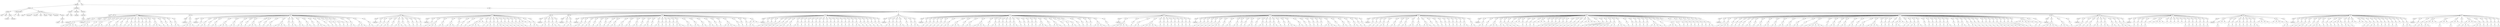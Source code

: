 digraph Tree {
	"t0" [label = "TEI"];
	"t1" [label = "teiHeader"];
	"t2" [label = "fileDesc"];
	"t3" [label = "titleStmt"];
	"t4" [label = "title"];
	"t5" [label = "title"];
	"t6" [label = "author"];
	"t7" [label = "surname"];
	"t8" [label = "forename"];
	"t9" [label = "publicationStmt"];
	"t10" [label = "p"];
	"t11" [label = "idno"];
	"t12" [label = "sourceDesc"];
	"t13" [label = "genre"];
	"t14" [label = "inspiration"];
	"t15" [label = "structure"];
	"t16" [label = "type"];
	"t17" [label = "periode"];
	"t18" [label = "taille"];
	"t19" [label = "permalien"];
	"t20" [label = "sources"];
	"t21" [label = "source"];
	"t22" [label = "author"];
	"t23" [label = "text"];
	"t24" [label = "profileDesc"];
	"t25" [label = "creation"];
	"t26" [label = "date"];
	"t27" [label = "date"];
	"t28" [label = "langUsage"];
	"t29" [label = "language"];
	"t30" [label = "textClass"];
	"t31" [label = "keywords"];
	"t32" [label = "term"];
	"t33" [label = "text"];
	"t34" [label = "body"];
	"t35" [label = "div1"];
	"t36" [label = "head"];
	"t37" [label = "div2"];
	"t38" [label = "head"];
	"t39" [label = "listPerson"];
	"t40" [label = "sp"];
	"t41" [label = "p"];
	"t42" [label = "s"];
	"t43" [label = "s"];
	"t44" [label = "s"];
	"t45" [label = "s"];
	"t46" [label = "s"];
	"t47" [label = "div2"];
	"t48" [label = "head"];
	"t49" [label = "listPerson"];
	"t50" [label = "sp"];
	"t51" [label = "p"];
	"t52" [label = "s"];
	"t53" [label = "s"];
	"t54" [label = "s"];
	"t55" [label = "sp"];
	"t56" [label = "p"];
	"t57" [label = "s"];
	"t58" [label = "sp"];
	"t59" [label = "p"];
	"t60" [label = "s"];
	"t61" [label = "s"];
	"t62" [label = "s"];
	"t63" [label = "sp"];
	"t64" [label = "p"];
	"t65" [label = "s"];
	"t66" [label = "s"];
	"t67" [label = "sp"];
	"t68" [label = "p"];
	"t69" [label = "s"];
	"t70" [label = "s"];
	"t71" [label = "sp"];
	"t72" [label = "p"];
	"t73" [label = "s"];
	"t74" [label = "sp"];
	"t75" [label = "p"];
	"t76" [label = "s"];
	"t77" [label = "sp"];
	"t78" [label = "p"];
	"t79" [label = "s"];
	"t80" [label = "s"];
	"t81" [label = "sp"];
	"t82" [label = "p"];
	"t83" [label = "s"];
	"t84" [label = "sp"];
	"t85" [label = "p"];
	"t86" [label = "s"];
	"t87" [label = "sp"];
	"t88" [label = "p"];
	"t89" [label = "s"];
	"t90" [label = "sp"];
	"t91" [label = "p"];
	"t92" [label = "s"];
	"t93" [label = "sp"];
	"t94" [label = "p"];
	"t95" [label = "s"];
	"t96" [label = "sp"];
	"t97" [label = "p"];
	"t98" [label = "s"];
	"t99" [label = "s"];
	"t100" [label = "s"];
	"t101" [label = "sp"];
	"t102" [label = "p"];
	"t103" [label = "s"];
	"t104" [label = "sp"];
	"t105" [label = "p"];
	"t106" [label = "s"];
	"t107" [label = "sp"];
	"t108" [label = "p"];
	"t109" [label = "s"];
	"t110" [label = "sp"];
	"t111" [label = "p"];
	"t112" [label = "s"];
	"t113" [label = "s"];
	"t114" [label = "div2"];
	"t115" [label = "head"];
	"t116" [label = "listPerson"];
	"t117" [label = "sp"];
	"t118" [label = "p"];
	"t119" [label = "s"];
	"t120" [label = "s"];
	"t121" [label = "s"];
	"t122" [label = "s"];
	"t123" [label = "div2"];
	"t124" [label = "head"];
	"t125" [label = "listPerson"];
	"t126" [label = "sp"];
	"t127" [label = "p"];
	"t128" [label = "s"];
	"t129" [label = "sp"];
	"t130" [label = "p"];
	"t131" [label = "s"];
	"t132" [label = "s"];
	"t133" [label = "sp"];
	"t134" [label = "p"];
	"t135" [label = "s"];
	"t136" [label = "sp"];
	"t137" [label = "p"];
	"t138" [label = "s"];
	"t139" [label = "s"];
	"t140" [label = "sp"];
	"t141" [label = "p"];
	"t142" [label = "s"];
	"t143" [label = "s"];
	"t144" [label = "s"];
	"t145" [label = "sp"];
	"t146" [label = "p"];
	"t147" [label = "s"];
	"t148" [label = "s"];
	"t149" [label = "sp"];
	"t150" [label = "p"];
	"t151" [label = "s"];
	"t152" [label = "s"];
	"t153" [label = "sp"];
	"t154" [label = "p"];
	"t155" [label = "s"];
	"t156" [label = "sp"];
	"t157" [label = "p"];
	"t158" [label = "s"];
	"t159" [label = "s"];
	"t160" [label = "s"];
	"t161" [label = "sp"];
	"t162" [label = "p"];
	"t163" [label = "s"];
	"t164" [label = "sp"];
	"t165" [label = "p"];
	"t166" [label = "s"];
	"t167" [label = "sp"];
	"t168" [label = "p"];
	"t169" [label = "s"];
	"t170" [label = "s"];
	"t171" [label = "sp"];
	"t172" [label = "p"];
	"t173" [label = "s"];
	"t174" [label = "s"];
	"t175" [label = "s"];
	"t176" [label = "s"];
	"t177" [label = "sp"];
	"t178" [label = "p"];
	"t179" [label = "s"];
	"t180" [label = "sp"];
	"t181" [label = "p"];
	"t182" [label = "s"];
	"t183" [label = "s"];
	"t184" [label = "sp"];
	"t185" [label = "p"];
	"t186" [label = "s"];
	"t187" [label = "s"];
	"t188" [label = "sp"];
	"t189" [label = "p"];
	"t190" [label = "s"];
	"t191" [label = "s"];
	"t192" [label = "sp"];
	"t193" [label = "p"];
	"t194" [label = "s"];
	"t195" [label = "sp"];
	"t196" [label = "p"];
	"t197" [label = "s"];
	"t198" [label = "s"];
	"t199" [label = "s"];
	"t200" [label = "sp"];
	"t201" [label = "p"];
	"t202" [label = "s"];
	"t203" [label = "sp"];
	"t204" [label = "p"];
	"t205" [label = "s"];
	"t206" [label = "sp"];
	"t207" [label = "p"];
	"t208" [label = "s"];
	"t209" [label = "sp"];
	"t210" [label = "p"];
	"t211" [label = "s"];
	"t212" [label = "sp"];
	"t213" [label = "p"];
	"t214" [label = "s"];
	"t215" [label = "sp"];
	"t216" [label = "p"];
	"t217" [label = "s"];
	"t218" [label = "sp"];
	"t219" [label = "p"];
	"t220" [label = "s"];
	"t221" [label = "s"];
	"t222" [label = "sp"];
	"t223" [label = "p"];
	"t224" [label = "s"];
	"t225" [label = "s"];
	"t226" [label = "s"];
	"t227" [label = "sp"];
	"t228" [label = "p"];
	"t229" [label = "s"];
	"t230" [label = "s"];
	"t231" [label = "div2"];
	"t232" [label = "head"];
	"t233" [label = "listPerson"];
	"t234" [label = "sp"];
	"t235" [label = "p"];
	"t236" [label = "s"];
	"t237" [label = "sp"];
	"t238" [label = "p"];
	"t239" [label = "s"];
	"t240" [label = "sp"];
	"t241" [label = "p"];
	"t242" [label = "s"];
	"t243" [label = "s"];
	"t244" [label = "sp"];
	"t245" [label = "p"];
	"t246" [label = "s"];
	"t247" [label = "sp"];
	"t248" [label = "p"];
	"t249" [label = "s"];
	"t250" [label = "s"];
	"t251" [label = "s"];
	"t252" [label = "sp"];
	"t253" [label = "p"];
	"t254" [label = "s"];
	"t255" [label = "sp"];
	"t256" [label = "p"];
	"t257" [label = "s"];
	"t258" [label = "sp"];
	"t259" [label = "p"];
	"t260" [label = "s"];
	"t261" [label = "sp"];
	"t262" [label = "p"];
	"t263" [label = "s"];
	"t264" [label = "sp"];
	"t265" [label = "p"];
	"t266" [label = "s"];
	"t267" [label = "div2"];
	"t268" [label = "head"];
	"t269" [label = "listPerson"];
	"t270" [label = "sp"];
	"t271" [label = "p"];
	"t272" [label = "s"];
	"t273" [label = "sp"];
	"t274" [label = "p"];
	"t275" [label = "s"];
	"t276" [label = "s"];
	"t277" [label = "s"];
	"t278" [label = "sp"];
	"t279" [label = "p"];
	"t280" [label = "s"];
	"t281" [label = "s"];
	"t282" [label = "sp"];
	"t283" [label = "p"];
	"t284" [label = "s"];
	"t285" [label = "s"];
	"t286" [label = "s"];
	"t287" [label = "sp"];
	"t288" [label = "p"];
	"t289" [label = "s"];
	"t290" [label = "sp"];
	"t291" [label = "p"];
	"t292" [label = "s"];
	"t293" [label = "sp"];
	"t294" [label = "p"];
	"t295" [label = "s"];
	"t296" [label = "sp"];
	"t297" [label = "p"];
	"t298" [label = "s"];
	"t299" [label = "s"];
	"t300" [label = "s"];
	"t301" [label = "s"];
	"t302" [label = "l"];
	"t303" [label = "l"];
	"t304" [label = "sp"];
	"t305" [label = "p"];
	"t306" [label = "s"];
	"t307" [label = "sp"];
	"t308" [label = "p"];
	"t309" [label = "s"];
	"t310" [label = "s"];
	"t311" [label = "sp"];
	"t312" [label = "p"];
	"t313" [label = "s"];
	"t314" [label = "sp"];
	"t315" [label = "p"];
	"t316" [label = "s"];
	"t317" [label = "s"];
	"t318" [label = "s"];
	"t319" [label = "sp"];
	"t320" [label = "p"];
	"t321" [label = "s"];
	"t322" [label = "sp"];
	"t323" [label = "p"];
	"t324" [label = "s"];
	"t325" [label = "sp"];
	"t326" [label = "p"];
	"t327" [label = "s"];
	"t328" [label = "sp"];
	"t329" [label = "p"];
	"t330" [label = "s"];
	"t331" [label = "sp"];
	"t332" [label = "p"];
	"t333" [label = "s"];
	"t334" [label = "sp"];
	"t335" [label = "p"];
	"t336" [label = "s"];
	"t337" [label = "l"];
	"t338" [label = "l"];
	"t339" [label = "sp"];
	"t340" [label = "p"];
	"t341" [label = "s"];
	"t342" [label = "sp"];
	"t343" [label = "p"];
	"t344" [label = "s"];
	"t345" [label = "s"];
	"t346" [label = "div2"];
	"t347" [label = "head"];
	"t348" [label = "listPerson"];
	"t349" [label = "sp"];
	"t350" [label = "p"];
	"t351" [label = "s"];
	"t352" [label = "s"];
	"t353" [label = "sp"];
	"t354" [label = "p"];
	"t355" [label = "s"];
	"t356" [label = "sp"];
	"t357" [label = "p"];
	"t358" [label = "s"];
	"t359" [label = "s"];
	"t360" [label = "sp"];
	"t361" [label = "p"];
	"t362" [label = "s"];
	"t363" [label = "div2"];
	"t364" [label = "head"];
	"t365" [label = "listPerson"];
	"t366" [label = "sp"];
	"t367" [label = "p"];
	"t368" [label = "s"];
	"t369" [label = "sp"];
	"t370" [label = "p"];
	"t371" [label = "s"];
	"t372" [label = "s"];
	"t373" [label = "div2"];
	"t374" [label = "head"];
	"t375" [label = "listPerson"];
	"t376" [label = "sp"];
	"t377" [label = "p"];
	"t378" [label = "s"];
	"t379" [label = "s"];
	"t380" [label = "sp"];
	"t381" [label = "p"];
	"t382" [label = "s"];
	"t383" [label = "sp"];
	"t384" [label = "p"];
	"t385" [label = "s"];
	"t386" [label = "s"];
	"t387" [label = "sp"];
	"t388" [label = "p"];
	"t389" [label = "s"];
	"t390" [label = "sp"];
	"t391" [label = "p"];
	"t392" [label = "s"];
	"t393" [label = "s"];
	"t394" [label = "sp"];
	"t395" [label = "p"];
	"t396" [label = "s"];
	"t397" [label = "sp"];
	"t398" [label = "p"];
	"t399" [label = "s"];
	"t400" [label = "sp"];
	"t401" [label = "p"];
	"t402" [label = "s"];
	"t403" [label = "s"];
	"t404" [label = "sp"];
	"t405" [label = "p"];
	"t406" [label = "s"];
	"t407" [label = "s"];
	"t408" [label = "sp"];
	"t409" [label = "p"];
	"t410" [label = "s"];
	"t411" [label = "s"];
	"t412" [label = "sp"];
	"t413" [label = "p"];
	"t414" [label = "s"];
	"t415" [label = "s"];
	"t416" [label = "sp"];
	"t417" [label = "p"];
	"t418" [label = "s"];
	"t419" [label = "sp"];
	"t420" [label = "p"];
	"t421" [label = "s"];
	"t422" [label = "s"];
	"t423" [label = "sp"];
	"t424" [label = "p"];
	"t425" [label = "s"];
	"t426" [label = "sp"];
	"t427" [label = "p"];
	"t428" [label = "s"];
	"t429" [label = "s"];
	"t430" [label = "sp"];
	"t431" [label = "p"];
	"t432" [label = "s"];
	"t433" [label = "sp"];
	"t434" [label = "p"];
	"t435" [label = "s"];
	"t436" [label = "sp"];
	"t437" [label = "p"];
	"t438" [label = "s"];
	"t439" [label = "sp"];
	"t440" [label = "p"];
	"t441" [label = "s"];
	"t442" [label = "sp"];
	"t443" [label = "p"];
	"t444" [label = "s"];
	"t445" [label = "s"];
	"t446" [label = "s"];
	"t447" [label = "sp"];
	"t448" [label = "p"];
	"t449" [label = "s"];
	"t450" [label = "s"];
	"t451" [label = "sp"];
	"t452" [label = "p"];
	"t453" [label = "s"];
	"t454" [label = "s"];
	"t455" [label = "sp"];
	"t456" [label = "p"];
	"t457" [label = "s"];
	"t458" [label = "s"];
	"t459" [label = "sp"];
	"t460" [label = "p"];
	"t461" [label = "s"];
	"t462" [label = "s"];
	"t463" [label = "sp"];
	"t464" [label = "p"];
	"t465" [label = "s"];
	"t466" [label = "sp"];
	"t467" [label = "p"];
	"t468" [label = "s"];
	"t469" [label = "sp"];
	"t470" [label = "p"];
	"t471" [label = "s"];
	"t472" [label = "s"];
	"t473" [label = "s"];
	"t474" [label = "s"];
	"t475" [label = "sp"];
	"t476" [label = "p"];
	"t477" [label = "s"];
	"t478" [label = "sp"];
	"t479" [label = "p"];
	"t480" [label = "s"];
	"t481" [label = "sp"];
	"t482" [label = "p"];
	"t483" [label = "s"];
	"t484" [label = "sp"];
	"t485" [label = "p"];
	"t486" [label = "s"];
	"t487" [label = "s"];
	"t488" [label = "l"];
	"t489" [label = "l"];
	"t490" [label = "div2"];
	"t491" [label = "head"];
	"t492" [label = "listPerson"];
	"t493" [label = "sp"];
	"t494" [label = "p"];
	"t495" [label = "s"];
	"t496" [label = "sp"];
	"t497" [label = "p"];
	"t498" [label = "s"];
	"t499" [label = "sp"];
	"t500" [label = "p"];
	"t501" [label = "s"];
	"t502" [label = "sp"];
	"t503" [label = "p"];
	"t504" [label = "s"];
	"t505" [label = "s"];
	"t506" [label = "sp"];
	"t507" [label = "p"];
	"t508" [label = "s"];
	"t509" [label = "sp"];
	"t510" [label = "p"];
	"t511" [label = "s"];
	"t512" [label = "s"];
	"t513" [label = "sp"];
	"t514" [label = "p"];
	"t515" [label = "s"];
	"t516" [label = "s"];
	"t517" [label = "sp"];
	"t518" [label = "p"];
	"t519" [label = "s"];
	"t520" [label = "s"];
	"t521" [label = "sp"];
	"t522" [label = "p"];
	"t523" [label = "s"];
	"t524" [label = "sp"];
	"t525" [label = "p"];
	"t526" [label = "s"];
	"t527" [label = "sp"];
	"t528" [label = "p"];
	"t529" [label = "s"];
	"t530" [label = "sp"];
	"t531" [label = "p"];
	"t532" [label = "s"];
	"t533" [label = "sp"];
	"t534" [label = "p"];
	"t535" [label = "s"];
	"t536" [label = "sp"];
	"t537" [label = "p"];
	"t538" [label = "s"];
	"t539" [label = "sp"];
	"t540" [label = "p"];
	"t541" [label = "s"];
	"t542" [label = "sp"];
	"t543" [label = "p"];
	"t544" [label = "s"];
	"t545" [label = "sp"];
	"t546" [label = "p"];
	"t547" [label = "s"];
	"t548" [label = "sp"];
	"t549" [label = "p"];
	"t550" [label = "s"];
	"t551" [label = "sp"];
	"t552" [label = "p"];
	"t553" [label = "s"];
	"t554" [label = "sp"];
	"t555" [label = "p"];
	"t556" [label = "s"];
	"t557" [label = "sp"];
	"t558" [label = "p"];
	"t559" [label = "s"];
	"t560" [label = "sp"];
	"t561" [label = "p"];
	"t562" [label = "s"];
	"t563" [label = "sp"];
	"t564" [label = "p"];
	"t565" [label = "s"];
	"t566" [label = "sp"];
	"t567" [label = "p"];
	"t568" [label = "s"];
	"t569" [label = "s"];
	"t570" [label = "sp"];
	"t571" [label = "p"];
	"t572" [label = "s"];
	"t573" [label = "sp"];
	"t574" [label = "p"];
	"t575" [label = "s"];
	"t576" [label = "sp"];
	"t577" [label = "p"];
	"t578" [label = "s"];
	"t579" [label = "sp"];
	"t580" [label = "p"];
	"t581" [label = "s"];
	"t582" [label = "sp"];
	"t583" [label = "p"];
	"t584" [label = "s"];
	"t585" [label = "sp"];
	"t586" [label = "p"];
	"t587" [label = "s"];
	"t588" [label = "div2"];
	"t589" [label = "head"];
	"t590" [label = "listPerson"];
	"t591" [label = "sp"];
	"t592" [label = "p"];
	"t593" [label = "s"];
	"t594" [label = "s"];
	"t595" [label = "sp"];
	"t596" [label = "p"];
	"t597" [label = "s"];
	"t598" [label = "sp"];
	"t599" [label = "p"];
	"t600" [label = "s"];
	"t601" [label = "sp"];
	"t602" [label = "p"];
	"t603" [label = "s"];
	"t604" [label = "s"];
	"t605" [label = "sp"];
	"t606" [label = "p"];
	"t607" [label = "s"];
	"t608" [label = "sp"];
	"t609" [label = "p"];
	"t610" [label = "s"];
	"t611" [label = "sp"];
	"t612" [label = "p"];
	"t613" [label = "s"];
	"t614" [label = "s"];
	"t615" [label = "div2"];
	"t616" [label = "head"];
	"t617" [label = "listPerson"];
	"t618" [label = "sp"];
	"t619" [label = "p"];
	"t620" [label = "s"];
	"t621" [label = "sp"];
	"t622" [label = "p"];
	"t623" [label = "s"];
	"t624" [label = "sp"];
	"t625" [label = "p"];
	"t626" [label = "s"];
	"t627" [label = "sp"];
	"t628" [label = "p"];
	"t629" [label = "s"];
	"t630" [label = "sp"];
	"t631" [label = "p"];
	"t632" [label = "s"];
	"t633" [label = "sp"];
	"t634" [label = "p"];
	"t635" [label = "s"];
	"t636" [label = "sp"];
	"t637" [label = "p"];
	"t638" [label = "s"];
	"t639" [label = "s"];
	"t640" [label = "sp"];
	"t641" [label = "p"];
	"t642" [label = "s"];
	"t643" [label = "s"];
	"t644" [label = "s"];
	"t645" [label = "sp"];
	"t646" [label = "p"];
	"t647" [label = "s"];
	"t648" [label = "sp"];
	"t649" [label = "p"];
	"t650" [label = "s"];
	"t651" [label = "s"];
	"t652" [label = "sp"];
	"t653" [label = "p"];
	"t654" [label = "s"];
	"t655" [label = "s"];
	"t656" [label = "s"];
	"t657" [label = "s"];
	"t658" [label = "sp"];
	"t659" [label = "p"];
	"t660" [label = "s"];
	"t661" [label = "sp"];
	"t662" [label = "p"];
	"t663" [label = "s"];
	"t664" [label = "s"];
	"t665" [label = "sp"];
	"t666" [label = "p"];
	"t667" [label = "s"];
	"t668" [label = "sp"];
	"t669" [label = "p"];
	"t670" [label = "s"];
	"t671" [label = "sp"];
	"t672" [label = "p"];
	"t673" [label = "s"];
	"t674" [label = "sp"];
	"t675" [label = "p"];
	"t676" [label = "s"];
	"t677" [label = "sp"];
	"t678" [label = "p"];
	"t679" [label = "s"];
	"t680" [label = "s"];
	"t681" [label = "sp"];
	"t682" [label = "p"];
	"t683" [label = "s"];
	"t684" [label = "sp"];
	"t685" [label = "p"];
	"t686" [label = "s"];
	"t687" [label = "sp"];
	"t688" [label = "p"];
	"t689" [label = "s"];
	"t690" [label = "sp"];
	"t691" [label = "p"];
	"t692" [label = "s"];
	"t693" [label = "sp"];
	"t694" [label = "p"];
	"t695" [label = "s"];
	"t696" [label = "sp"];
	"t697" [label = "p"];
	"t698" [label = "s"];
	"t699" [label = "s"];
	"t700" [label = "s"];
	"t701" [label = "sp"];
	"t702" [label = "p"];
	"t703" [label = "s"];
	"t704" [label = "sp"];
	"t705" [label = "p"];
	"t706" [label = "s"];
	"t707" [label = "s"];
	"t708" [label = "s"];
	"t709" [label = "sp"];
	"t710" [label = "p"];
	"t711" [label = "s"];
	"t712" [label = "sp"];
	"t713" [label = "p"];
	"t714" [label = "s"];
	"t715" [label = "sp"];
	"t716" [label = "p"];
	"t717" [label = "s"];
	"t718" [label = "s"];
	"t719" [label = "sp"];
	"t720" [label = "p"];
	"t721" [label = "s"];
	"t722" [label = "sp"];
	"t723" [label = "p"];
	"t724" [label = "s"];
	"t725" [label = "sp"];
	"t726" [label = "p"];
	"t727" [label = "s"];
	"t728" [label = "sp"];
	"t729" [label = "p"];
	"t730" [label = "s"];
	"t731" [label = "sp"];
	"t732" [label = "p"];
	"t733" [label = "s"];
	"t734" [label = "s"];
	"t735" [label = "s"];
	"t736" [label = "s"];
	"t737" [label = "sp"];
	"t738" [label = "p"];
	"t739" [label = "s"];
	"t740" [label = "div2"];
	"t741" [label = "head"];
	"t742" [label = "listPerson"];
	"t743" [label = "sp"];
	"t744" [label = "p"];
	"t745" [label = "s"];
	"t746" [label = "s"];
	"t747" [label = "s"];
	"t748" [label = "s"];
	"t749" [label = "s"];
	"t750" [label = "sp"];
	"t751" [label = "p"];
	"t752" [label = "s"];
	"t753" [label = "sp"];
	"t754" [label = "p"];
	"t755" [label = "s"];
	"t756" [label = "s"];
	"t757" [label = "sp"];
	"t758" [label = "p"];
	"t759" [label = "s"];
	"t760" [label = "s"];
	"t761" [label = "s"];
	"t762" [label = "s"];
	"t763" [label = "s"];
	"t764" [label = "sp"];
	"t765" [label = "p"];
	"t766" [label = "s"];
	"t767" [label = "sp"];
	"t768" [label = "p"];
	"t769" [label = "s"];
	"t770" [label = "sp"];
	"t771" [label = "p"];
	"t772" [label = "s"];
	"t773" [label = "sp"];
	"t774" [label = "p"];
	"t775" [label = "s"];
	"t776" [label = "sp"];
	"t777" [label = "p"];
	"t778" [label = "s"];
	"t779" [label = "sp"];
	"t780" [label = "p"];
	"t781" [label = "s"];
	"t782" [label = "sp"];
	"t783" [label = "p"];
	"t784" [label = "s"];
	"t785" [label = "sp"];
	"t786" [label = "p"];
	"t787" [label = "s"];
	"t788" [label = "sp"];
	"t789" [label = "p"];
	"t790" [label = "s"];
	"t791" [label = "div2"];
	"t792" [label = "head"];
	"t793" [label = "listPerson"];
	"t794" [label = "sp"];
	"t795" [label = "p"];
	"t796" [label = "s"];
	"t797" [label = "sp"];
	"t798" [label = "p"];
	"t799" [label = "s"];
	"t800" [label = "sp"];
	"t801" [label = "p"];
	"t802" [label = "s"];
	"t803" [label = "sp"];
	"t804" [label = "p"];
	"t805" [label = "s"];
	"t806" [label = "sp"];
	"t807" [label = "p"];
	"t808" [label = "s"];
	"t809" [label = "sp"];
	"t810" [label = "p"];
	"t811" [label = "s"];
	"t812" [label = "s"];
	"t813" [label = "s"];
	"t814" [label = "sp"];
	"t815" [label = "p"];
	"t816" [label = "s"];
	"t817" [label = "sp"];
	"t818" [label = "p"];
	"t819" [label = "s"];
	"t820" [label = "s"];
	"t821" [label = "sp"];
	"t822" [label = "p"];
	"t823" [label = "s"];
	"t824" [label = "s"];
	"t825" [label = "sp"];
	"t826" [label = "p"];
	"t827" [label = "s"];
	"t828" [label = "sp"];
	"t829" [label = "p"];
	"t830" [label = "s"];
	"t831" [label = "sp"];
	"t832" [label = "p"];
	"t833" [label = "s"];
	"t834" [label = "s"];
	"t835" [label = "sp"];
	"t836" [label = "p"];
	"t837" [label = "s"];
	"t838" [label = "sp"];
	"t839" [label = "p"];
	"t840" [label = "s"];
	"t841" [label = "s"];
	"t842" [label = "sp"];
	"t843" [label = "p"];
	"t844" [label = "s"];
	"t845" [label = "sp"];
	"t846" [label = "p"];
	"t847" [label = "s"];
	"t848" [label = "sp"];
	"t849" [label = "p"];
	"t850" [label = "s"];
	"t851" [label = "s"];
	"t852" [label = "sp"];
	"t853" [label = "p"];
	"t854" [label = "s"];
	"t855" [label = "sp"];
	"t856" [label = "p"];
	"t857" [label = "s"];
	"t858" [label = "sp"];
	"t859" [label = "p"];
	"t860" [label = "s"];
	"t861" [label = "s"];
	"t862" [label = "s"];
	"t863" [label = "sp"];
	"t864" [label = "p"];
	"t865" [label = "s"];
	"t866" [label = "s"];
	"t867" [label = "sp"];
	"t868" [label = "p"];
	"t869" [label = "s"];
	"t870" [label = "sp"];
	"t871" [label = "p"];
	"t872" [label = "s"];
	"t873" [label = "sp"];
	"t874" [label = "p"];
	"t875" [label = "s"];
	"t876" [label = "sp"];
	"t877" [label = "p"];
	"t878" [label = "s"];
	"t879" [label = "sp"];
	"t880" [label = "p"];
	"t881" [label = "s"];
	"t882" [label = "sp"];
	"t883" [label = "p"];
	"t884" [label = "s"];
	"t885" [label = "s"];
	"t886" [label = "s"];
	"t887" [label = "s"];
	"t888" [label = "sp"];
	"t889" [label = "p"];
	"t890" [label = "s"];
	"t891" [label = "sp"];
	"t892" [label = "p"];
	"t893" [label = "s"];
	"t894" [label = "s"];
	"t895" [label = "sp"];
	"t896" [label = "p"];
	"t897" [label = "s"];
	"t898" [label = "sp"];
	"t899" [label = "p"];
	"t900" [label = "s"];
	"t901" [label = "s"];
	"t902" [label = "sp"];
	"t903" [label = "p"];
	"t904" [label = "s"];
	"t905" [label = "sp"];
	"t906" [label = "p"];
	"t907" [label = "s"];
	"t908" [label = "div2"];
	"t909" [label = "head"];
	"t910" [label = "listPerson"];
	"t911" [label = "sp"];
	"t912" [label = "p"];
	"t913" [label = "s"];
	"t914" [label = "sp"];
	"t915" [label = "p"];
	"t916" [label = "s"];
	"t917" [label = "sp"];
	"t918" [label = "p"];
	"t919" [label = "s"];
	"t920" [label = "sp"];
	"t921" [label = "p"];
	"t922" [label = "s"];
	"t923" [label = "s"];
	"t924" [label = "sp"];
	"t925" [label = "p"];
	"t926" [label = "s"];
	"t927" [label = "sp"];
	"t928" [label = "p"];
	"t929" [label = "s"];
	"t930" [label = "s"];
	"t931" [label = "sp"];
	"t932" [label = "p"];
	"t933" [label = "s"];
	"t934" [label = "sp"];
	"t935" [label = "p"];
	"t936" [label = "s"];
	"t937" [label = "s"];
	"t938" [label = "sp"];
	"t939" [label = "p"];
	"t940" [label = "s"];
	"t941" [label = "s"];
	"t942" [label = "sp"];
	"t943" [label = "p"];
	"t944" [label = "s"];
	"t945" [label = "s"];
	"t946" [label = "sp"];
	"t947" [label = "p"];
	"t948" [label = "s"];
	"t949" [label = "s"];
	"t950" [label = "s"];
	"t951" [label = "sp"];
	"t952" [label = "p"];
	"t953" [label = "s"];
	"t954" [label = "sp"];
	"t955" [label = "p"];
	"t956" [label = "s"];
	"t957" [label = "sp"];
	"t958" [label = "p"];
	"t959" [label = "s"];
	"t960" [label = "sp"];
	"t961" [label = "p"];
	"t962" [label = "s"];
	"t963" [label = "sp"];
	"t964" [label = "p"];
	"t965" [label = "s"];
	"t966" [label = "sp"];
	"t967" [label = "p"];
	"t968" [label = "s"];
	"t969" [label = "sp"];
	"t970" [label = "p"];
	"t971" [label = "s"];
	"t972" [label = "sp"];
	"t973" [label = "p"];
	"t974" [label = "s"];
	"t975" [label = "sp"];
	"t976" [label = "p"];
	"t977" [label = "s"];
	"t978" [label = "s"];
	"t979" [label = "sp"];
	"t980" [label = "p"];
	"t981" [label = "s"];
	"t982" [label = "s"];
	"t983" [label = "div2"];
	"t984" [label = "head"];
	"t985" [label = "listPerson"];
	"t986" [label = "sp"];
	"t987" [label = "p"];
	"t988" [label = "s"];
	"t989" [label = "s"];
	"t990" [label = "sp"];
	"t991" [label = "p"];
	"t992" [label = "s"];
	"t993" [label = "sp"];
	"t994" [label = "p"];
	"t995" [label = "s"];
	"t996" [label = "s"];
	"t997" [label = "s"];
	"t998" [label = "sp"];
	"t999" [label = "p"];
	"t1000" [label = "s"];
	"t1001" [label = "s"];
	"t1002" [label = "sp"];
	"t1003" [label = "p"];
	"t1004" [label = "s"];
	"t1005" [label = "s"];
	"t1006" [label = "sp"];
	"t1007" [label = "p"];
	"t1008" [label = "s"];
	"t1009" [label = "sp"];
	"t1010" [label = "p"];
	"t1011" [label = "s"];
	"t1012" [label = "sp"];
	"t1013" [label = "l"];
	"t1014" [label = "l"];
	"t1015" [label = "sp"];
	"t1016" [label = "p"];
	"t1017" [label = "s"];
	"t1018" [label = "sp"];
	"t1019" [label = "p"];
	"t1020" [label = "s"];
	"t1021" [label = "sp"];
	"t1022" [label = "p"];
	"t1023" [label = "s"];
	"t1024" [label = "sp"];
	"t1025" [label = "p"];
	"t1026" [label = "s"];
	"t1027" [label = "sp"];
	"t1028" [label = "l"];
	"t1029" [label = "l"];
	"t1030" [label = "l"];
	"t1031" [label = "sp"];
	"t1032" [label = "p"];
	"t1033" [label = "s"];
	"t1034" [label = "sp"];
	"t1035" [label = "p"];
	"t1036" [label = "s"];
	"t1037" [label = "sp"];
	"t1038" [label = "p"];
	"t1039" [label = "s"];
	"t1040" [label = "sp"];
	"t1041" [label = "p"];
	"t1042" [label = "s"];
	"t1043" [label = "s"];
	"t1044" [label = "sp"];
	"t1045" [label = "p"];
	"t1046" [label = "s"];
	"t1047" [label = "sp"];
	"t1048" [label = "p"];
	"t1049" [label = "s"];
	"t1050" [label = "sp"];
	"t1051" [label = "p"];
	"t1052" [label = "s"];
	"t1053" [label = "sp"];
	"t1054" [label = "p"];
	"t1055" [label = "s"];
	"t1056" [label = "sp"];
	"t1057" [label = "p"];
	"t1058" [label = "s"];
	"t1059" [label = "s"];
	"t1060" [label = "sp"];
	"t1061" [label = "p"];
	"t1062" [label = "s"];
	"t1063" [label = "sp"];
	"t1064" [label = "l"];
	"t1065" [label = "l"];
	"t1066" [label = "l"];
	"t1067" [label = "l"];
	"t1068" [label = "sp"];
	"t1069" [label = "p"];
	"t1070" [label = "s"];
	"t1071" [label = "sp"];
	"t1072" [label = "p"];
	"t1073" [label = "s"];
	"t1074" [label = "s"];
	"t1075" [label = "s"];
	"t1076" [label = "sp"];
	"t1077" [label = "p"];
	"t1078" [label = "s"];
	"t1079" [label = "sp"];
	"t1080" [label = "p"];
	"t1081" [label = "s"];
	"t1082" [label = "s"];
	"t1083" [label = "s"];
	"t1084" [label = "sp"];
	"t1085" [label = "p"];
	"t1086" [label = "s"];
	"t1087" [label = "s"];
	"t1088" [label = "sp"];
	"t1089" [label = "p"];
	"t1090" [label = "s"];
	"t1091" [label = "s"];
	"t1092" [label = "s"];
	"t1093" [label = "sp"];
	"t1094" [label = "p"];
	"t1095" [label = "s"];
	"t1096" [label = "sp"];
	"t1097" [label = "p"];
	"t1098" [label = "s"];
	"t1099" [label = "sp"];
	"t1100" [label = "p"];
	"t1101" [label = "s"];
	"t1102" [label = "sp"];
	"t1103" [label = "p"];
	"t1104" [label = "s"];
	"t1105" [label = "sp"];
	"t1106" [label = "p"];
	"t1107" [label = "s"];
	"t1108" [label = "sp"];
	"t1109" [label = "p"];
	"t1110" [label = "s"];
	"t1111" [label = "sp"];
	"t1112" [label = "p"];
	"t1113" [label = "s"];
	"t1114" [label = "s"];
	"t1115" [label = "s"];
	"t1116" [label = "s"];
	"t1117" [label = "sp"];
	"t1118" [label = "p"];
	"t1119" [label = "s"];
	"t1120" [label = "sp"];
	"t1121" [label = "p"];
	"t1122" [label = "s"];
	"t1123" [label = "s"];
	"t1124" [label = "s"];
	"t1125" [label = "sp"];
	"t1126" [label = "p"];
	"t1127" [label = "s"];
	"t1128" [label = "sp"];
	"t1129" [label = "p"];
	"t1130" [label = "s"];
	"t1131" [label = "sp"];
	"t1132" [label = "p"];
	"t1133" [label = "s"];
	"t1134" [label = "sp"];
	"t1135" [label = "p"];
	"t1136" [label = "s"];
	"t1137" [label = "sp"];
	"t1138" [label = "p"];
	"t1139" [label = "s"];
	"t1140" [label = "sp"];
	"t1141" [label = "p"];
	"t1142" [label = "s"];
	"t1143" [label = "sp"];
	"t1144" [label = "p"];
	"t1145" [label = "s"];
	"t1146" [label = "sp"];
	"t1147" [label = "p"];
	"t1148" [label = "s"];
	"t1149" [label = "sp"];
	"t1150" [label = "p"];
	"t1151" [label = "s"];
	"t1152" [label = "s"];
	"t1153" [label = "div2"];
	"t1154" [label = "head"];
	"t1155" [label = "listPerson"];
	"t1156" [label = "sp"];
	"t1157" [label = "p"];
	"t1158" [label = "s"];
	"t1159" [label = "sp"];
	"t1160" [label = "p"];
	"t1161" [label = "s"];
	"t1162" [label = "s"];
	"t1163" [label = "s"];
	"t1164" [label = "sp"];
	"t1165" [label = "p"];
	"t1166" [label = "s"];
	"t1167" [label = "sp"];
	"t1168" [label = "p"];
	"t1169" [label = "s"];
	"t1170" [label = "sp"];
	"t1171" [label = "p"];
	"t1172" [label = "s"];
	"t1173" [label = "sp"];
	"t1174" [label = "p"];
	"t1175" [label = "s"];
	"t1176" [label = "sp"];
	"t1177" [label = "p"];
	"t1178" [label = "s"];
	"t1179" [label = "s"];
	"t1180" [label = "sp"];
	"t1181" [label = "p"];
	"t1182" [label = "s"];
	"t1183" [label = "sp"];
	"t1184" [label = "p"];
	"t1185" [label = "s"];
	"t1186" [label = "s"];
	"t1187" [label = "sp"];
	"t1188" [label = "p"];
	"t1189" [label = "s"];
	"t1190" [label = "s"];
	"t1191" [label = "sp"];
	"t1192" [label = "p"];
	"t1193" [label = "s"];
	"t1194" [label = "s"];
	"t1195" [label = "sp"];
	"t1196" [label = "p"];
	"t1197" [label = "s"];
	"t1198" [label = "s"];
	"t1199" [label = "sp"];
	"t1200" [label = "p"];
	"t1201" [label = "s"];
	"t1202" [label = "s"];
	"t1203" [label = "sp"];
	"t1204" [label = "p"];
	"t1205" [label = "s"];
	"t1206" [label = "s"];
	"t1207" [label = "sp"];
	"t1208" [label = "p"];
	"t1209" [label = "s"];
	"t1210" [label = "sp"];
	"t1211" [label = "p"];
	"t1212" [label = "s"];
	"t1213" [label = "s"];
	"t1214" [label = "s"];
	"t1215" [label = "s"];
	"t1216" [label = "s"];
	"t1217" [label = "s"];
	"t1218" [label = "sp"];
	"t1219" [label = "p"];
	"t1220" [label = "s"];
	"t1221" [label = "sp"];
	"t1222" [label = "p"];
	"t1223" [label = "s"];
	"t1224" [label = "s"];
	"t1225" [label = "sp"];
	"t1226" [label = "p"];
	"t1227" [label = "s"];
	"t1228" [label = "sp"];
	"t1229" [label = "p"];
	"t1230" [label = "s"];
	"t1231" [label = "s"];
	"t1232" [label = "sp"];
	"t1233" [label = "p"];
	"t1234" [label = "s"];
	"t1235" [label = "s"];
	"t1236" [label = "sp"];
	"t1237" [label = "p"];
	"t1238" [label = "s"];
	"t1239" [label = "sp"];
	"t1240" [label = "p"];
	"t1241" [label = "s"];
	"t1242" [label = "s"];
	"t1243" [label = "sp"];
	"t1244" [label = "p"];
	"t1245" [label = "s"];
	"t1246" [label = "s"];
	"t1247" [label = "s"];
	"t1248" [label = "s"];
	"t1249" [label = "sp"];
	"t1250" [label = "p"];
	"t1251" [label = "s"];
	"t1252" [label = "sp"];
	"t1253" [label = "p"];
	"t1254" [label = "s"];
	"t1255" [label = "sp"];
	"t1256" [label = "p"];
	"t1257" [label = "s"];
	"t1258" [label = "sp"];
	"t1259" [label = "p"];
	"t1260" [label = "s"];
	"t1261" [label = "sp"];
	"t1262" [label = "p"];
	"t1263" [label = "s"];
	"t1264" [label = "s"];
	"t1265" [label = "l"];
	"t1266" [label = "l"];
	"t1267" [label = "sp"];
	"t1268" [label = "p"];
	"t1269" [label = "s"];
	"t1270" [label = "sp"];
	"t1271" [label = "p"];
	"t1272" [label = "s"];
	"t1273" [label = "sp"];
	"t1274" [label = "p"];
	"t1275" [label = "s"];
	"t1276" [label = "s"];
	"t1277" [label = "sp"];
	"t1278" [label = "p"];
	"t1279" [label = "s"];
	"t1280" [label = "s"];
	"t1281" [label = "sp"];
	"t1282" [label = "p"];
	"t1283" [label = "s"];
	"t1284" [label = "sp"];
	"t1285" [label = "p"];
	"t1286" [label = "s"];
	"t1287" [label = "sp"];
	"t1288" [label = "p"];
	"t1289" [label = "s"];
	"t1290" [label = "sp"];
	"t1291" [label = "p"];
	"t1292" [label = "s"];
	"t1293" [label = "sp"];
	"t1294" [label = "p"];
	"t1295" [label = "s"];
	"t1296" [label = "sp"];
	"t1297" [label = "p"];
	"t1298" [label = "s"];
	"t1299" [label = "sp"];
	"t1300" [label = "p"];
	"t1301" [label = "s"];
	"t1302" [label = "s"];
	"t1303" [label = "sp"];
	"t1304" [label = "p"];
	"t1305" [label = "s"];
	"t1306" [label = "sp"];
	"t1307" [label = "p"];
	"t1308" [label = "s"];
	"t1309" [label = "sp"];
	"t1310" [label = "p"];
	"t1311" [label = "s"];
	"t1312" [label = "s"];
	"t1313" [label = "sp"];
	"t1314" [label = "p"];
	"t1315" [label = "s"];
	"t1316" [label = "sp"];
	"t1317" [label = "p"];
	"t1318" [label = "s"];
	"t1319" [label = "s"];
	"t1320" [label = "sp"];
	"t1321" [label = "p"];
	"t1322" [label = "s"];
	"t1323" [label = "sp"];
	"t1324" [label = "p"];
	"t1325" [label = "s"];
	"t1326" [label = "sp"];
	"t1327" [label = "p"];
	"t1328" [label = "s"];
	"t1329" [label = "sp"];
	"t1330" [label = "p"];
	"t1331" [label = "s"];
	"t1332" [label = "sp"];
	"t1333" [label = "p"];
	"t1334" [label = "s"];
	"t1335" [label = "sp"];
	"t1336" [label = "p"];
	"t1337" [label = "s"];
	"t1338" [label = "sp"];
	"t1339" [label = "p"];
	"t1340" [label = "s"];
	"t1341" [label = "s"];
	"t1342" [label = "sp"];
	"t1343" [label = "p"];
	"t1344" [label = "s"];
	"t1345" [label = "sp"];
	"t1346" [label = "p"];
	"t1347" [label = "s"];
	"t1348" [label = "sp"];
	"t1349" [label = "p"];
	"t1350" [label = "s"];
	"t1351" [label = "sp"];
	"t1352" [label = "p"];
	"t1353" [label = "s"];
	"t1354" [label = "s"];
	"t1355" [label = "sp"];
	"t1356" [label = "p"];
	"t1357" [label = "s"];
	"t1358" [label = "l"];
	"t1359" [label = "l"];
	"t1360" [label = "p"];
	"t1361" [label = "s"];
	"t1362" [label = "l"];
	"t1363" [label = "l"];
	"t1364" [label = "sp"];
	"t1365" [label = "p"];
	"t1366" [label = "s"];
	"t1367" [label = "sp"];
	"t1368" [label = "p"];
	"t1369" [label = "s"];
	"t1370" [label = "div2"];
	"t1371" [label = "head"];
	"t1372" [label = "listPerson"];
	"t1373" [label = "sp"];
	"t1374" [label = "p"];
	"t1375" [label = "s"];
	"t1376" [label = "s"];
	"t1377" [label = "s"];
	"t1378" [label = "s"];
	"t1379" [label = "s"];
	"t1380" [label = "sp"];
	"t1381" [label = "p"];
	"t1382" [label = "s"];
	"t1383" [label = "s"];
	"t1384" [label = "s"];
	"t1385" [label = "sp"];
	"t1386" [label = "p"];
	"t1387" [label = "s"];
	"t1388" [label = "div2"];
	"t1389" [label = "head"];
	"t1390" [label = "listPerson"];
	"t1391" [label = "sp"];
	"t1392" [label = "p"];
	"t1393" [label = "s"];
	"t1394" [label = "s"];
	"t1395" [label = "sp"];
	"t1396" [label = "p"];
	"t1397" [label = "s"];
	"t1398" [label = "sp"];
	"t1399" [label = "p"];
	"t1400" [label = "s"];
	"t1401" [label = "s"];
	"t1402" [label = "sp"];
	"t1403" [label = "p"];
	"t1404" [label = "s"];
	"t1405" [label = "s"];
	"t1406" [label = "sp"];
	"t1407" [label = "p"];
	"t1408" [label = "s"];
	"t1409" [label = "sp"];
	"t1410" [label = "p"];
	"t1411" [label = "s"];
	"t1412" [label = "s"];
	"t1413" [label = "sp"];
	"t1414" [label = "p"];
	"t1415" [label = "s"];
	"t1416" [label = "s"];
	"t1417" [label = "sp"];
	"t1418" [label = "p"];
	"t1419" [label = "s"];
	"t1420" [label = "sp"];
	"t1421" [label = "p"];
	"t1422" [label = "s"];
	"t1423" [label = "s"];
	"t1424" [label = "sp"];
	"t1425" [label = "p"];
	"t1426" [label = "s"];
	"t1427" [label = "div2"];
	"t1428" [label = "head"];
	"t1429" [label = "listPerson"];
	"t1430" [label = "sp"];
	"t1431" [label = "p"];
	"t1432" [label = "s"];
	"t1433" [label = "sp"];
	"t1434" [label = "p"];
	"t1435" [label = "s"];
	"t1436" [label = "sp"];
	"t1437" [label = "p"];
	"t1438" [label = "s"];
	"t1439" [label = "sp"];
	"t1440" [label = "p"];
	"t1441" [label = "s"];
	"t1442" [label = "sp"];
	"t1443" [label = "l"];
	"t1444" [label = "sp"];
	"t1445" [label = "l"];
	"t1446" [label = "l"];
	"t1447" [label = "l"];
	"t1448" [label = "l"];
	"t1449" [label = "sp"];
	"t1450" [label = "l"];
	"t1451" [label = "sp"];
	"t1452" [label = "l"];
	"t1453" [label = "sp"];
	"t1454" [label = "l"];
	"t1455" [label = "sp"];
	"t1456" [label = "l"];
	"t1457" [label = "sp"];
	"t1458" [label = "l"];
	"t1459" [label = "sp"];
	"t1460" [label = "p"];
	"t1461" [label = "s"];
	"t1462" [label = "sp"];
	"t1463" [label = "p"];
	"t1464" [label = "s"];
	"t1465" [label = "sp"];
	"t1466" [label = "p"];
	"t1467" [label = "s"];
	"t1468" [label = "sp"];
	"t1469" [label = "p"];
	"t1470" [label = "s"];
	"t1471" [label = "sp"];
	"t1472" [label = "p"];
	"t1473" [label = "s"];
	"t1474" [label = "sp"];
	"t1475" [label = "p"];
	"t1476" [label = "s"];
	"t1477" [label = "sp"];
	"t1478" [label = "p"];
	"t1479" [label = "s"];
	"t1480" [label = "div2"];
	"t1481" [label = "head"];
	"t1482" [label = "listPerson"];
	"t1483" [label = "sp"];
	"t1484" [label = "p"];
	"t1485" [label = "s"];
	"t1486" [label = "l"];
	"t1487" [label = "l"];
	"t1488" [label = "sp"];
	"t1489" [label = "p"];
	"t1490" [label = "s"];
	"t1491" [label = "sp"];
	"t1492" [label = "p"];
	"t1493" [label = "s"];
	"t1494" [label = "sp"];
	"t1495" [label = "p"];
	"t1496" [label = "s"];
	"t1497" [label = "p"];
	"t1498" [label = "s"];
	"t1499" [label = "sp"];
	"t1500" [label = "p"];
	"t1501" [label = "s"];
	"t1502" [label = "sp"];
	"t1503" [label = "p"];
	"t1504" [label = "s"];
	"t1505" [label = "sp"];
	"t1506" [label = "p"];
	"t1507" [label = "s"];
	"t1508" [label = "sp"];
	"t1509" [label = "p"];
	"t1510" [label = "s"];
	"t1511" [label = "s"];
	"t1512" [label = "sp"];
	"t1513" [label = "l"];
	"t1514" [label = "l"];
	"t1515" [label = "l"];
	"t1516" [label = "l"];
	"t1517" [label = "sp"];
	"t1518" [label = "l"];
	"t1519" [label = "l"];
	"t1520" [label = "l"];
	"t1521" [label = "l"];
	"t1522" [label = "sp"];
	"t1523" [label = "p"];
	"t1524" [label = "s"];
	"t1525" [label = "s"];
	"t1526" [label = "div2"];
	"t1527" [label = "head"];
	"t1528" [label = "listPerson"];
	"t1529" [label = "sp"];
	"t1530" [label = "p"];
	"t1531" [label = "s"];
	"t1532" [label = "sp"];
	"t1533" [label = "p"];
	"t1534" [label = "s"];
	"t1535" [label = "sp"];
	"t1536" [label = "p"];
	"t1537" [label = "s"];
	"t1538" [label = "s"];
	"t1539" [label = "sp"];
	"t1540" [label = "p"];
	"t1541" [label = "s"];
	"t1542" [label = "sp"];
	"t1543" [label = "p"];
	"t1544" [label = "s"];
	"t1545" [label = "sp"];
	"t1546" [label = "p"];
	"t1547" [label = "s"];
	"t1548" [label = "s"];
	"t1549" [label = "s"];
	"t1550" [label = "sp"];
	"t1551" [label = "p"];
	"t1552" [label = "s"];
	"t1553" [label = "sp"];
	"t1554" [label = "p"];
	"t1555" [label = "s"];
	"t1556" [label = "sp"];
	"t1557" [label = "p"];
	"t1558" [label = "s"];
	"t1559" [label = "sp"];
	"t1560" [label = "p"];
	"t1561" [label = "s"];
	"t1562" [label = "p"];
	"t1563" [label = "s"];
	"t1564" [label = "p"];
	"t1565" [label = "s"];
	"t1566" [label = "sp"];
	"t1567" [label = "p"];
	"t1568" [label = "s"];
	"t1569" [label = "s"];
	"t1570" [label = "sp"];
	"t1571" [label = "p"];
	"t1572" [label = "s"];
	"t1573" [label = "sp"];
	"t1574" [label = "l"];
	"t1575" [label = "l"];
	"t1576" [label = "sp"];
	"t1577" [label = "l"];
	"t1578" [label = "l"];
	"t1579" [label = "sp"];
	"t1580" [label = "p"];
	"t1581" [label = "s"];
	"t1582" [label = "sp"];
	"t1583" [label = "p"];
	"t1584" [label = "s"];
	"t1585" [label = "sp"];
	"t1586" [label = "p"];
	"t1587" [label = "s"];
	"t1588" [label = "s"];
	"t1589" [label = "sp"];
	"t1590" [label = "p"];
	"t1591" [label = "s"];
	"t1592" [label = "sp"];
	"t1593" [label = "p"];
	"t1594" [label = "s"];
	"t1595" [label = "sp"];
	"t1596" [label = "p"];
	"t1597" [label = "s"];
	"t1598" [label = "sp"];
	"t1599" [label = "p"];
	"t1600" [label = "s"];
	"t1601" [label = "sp"];
	"t1602" [label = "p"];
	"t1603" [label = "s"];
	"t1604" [label = "sp"];
	"t1605" [label = "p"];
	"t1606" [label = "s"];
	"t1607" [label = "sp"];
	"t1608" [label = "l"];
	"t1609" [label = "sp"];
	"t1610" [label = "p"];
	"t1611" [label = "s"];
	"t1612" [label = "sp"];
	"t1613" [label = "p"];
	"t1614" [label = "s"];
	"t1615" [label = "s"];
	"t1616" [label = "div2"];
	"t1617" [label = "head"];
	"t1618" [label = "listPerson"];
	"t1619" [label = "sp"];
	"t1620" [label = "p"];
	"t1621" [label = "s"];
	"t1622" [label = "sp"];
	"t1623" [label = "p"];
	"t1624" [label = "s"];
	"t1625" [label = "s"];
	"t1626" [label = "sp"];
	"t1627" [label = "p"];
	"t1628" [label = "s"];
	"t1629" [label = "s"];
	"t1630" [label = "l"];
	"t1631" [label = "l"];
	"t1632" [label = "l"];
	"t1633" [label = "sp"];
	"t1634" [label = "p"];
	"t1635" [label = "s"];
	"t1636" [label = "l"];
	"t1637" [label = "l"];
	"t1638" [label = "sp"];
	"t1639" [label = "p"];
	"t1640" [label = "s"];
	"t1641" [label = "l"];
	"t1642" [label = "l"];
	"t1643" [label = "sp"];
	"t1644" [label = "p"];
	"t1645" [label = "s"];
	"t1646" [label = "sp"];
	"t1647" [label = "p"];
	"t1648" [label = "s"];
	"t1649" [label = "s"];
	"t1650" [label = "s"];
	"t1651" [label = "l"];
	"t1652" [label = "l"];
	"t1653" [label = "l"];
	"t1654" [label = "sp"];
	"t1655" [label = "p"];
	"t1656" [label = "s"];
	"t1657" [label = "s"];
	"t1658" [label = "s"];
	"t1659" [label = "sp"];
	"t1660" [label = "p"];
	"t1661" [label = "s"];
	"t1662" [label = "sp"];
	"t1663" [label = "p"];
	"t1664" [label = "s"];
	"t1665" [label = "sp"];
	"t1666" [label = "p"];
	"t1667" [label = "s"];
	"t1668" [label = "sp"];
	"t1669" [label = "p"];
	"t1670" [label = "s"];
	"t1671" [label = "sp"];
	"t1672" [label = "p"];
	"t1673" [label = "s"];
	"t0" -> "t1";
	"t1" -> "t2";
	"t2" -> "t3";
	"t3" -> "t4";
	"t3" -> "t5";
	"t3" -> "t6";
	"t6" -> "t7";
	"t6" -> "t8";
	"t2" -> "t9";
	"t9" -> "t10";
	"t9" -> "t11";
	"t2" -> "t12";
	"t12" -> "t13";
	"t12" -> "t14";
	"t12" -> "t15";
	"t12" -> "t16";
	"t12" -> "t17";
	"t12" -> "t18";
	"t12" -> "t19";
	"t12" -> "t20";
	"t20" -> "t21";
	"t21" -> "t22";
	"t21" -> "t23";
	"t1" -> "t24";
	"t24" -> "t25";
	"t25" -> "t26";
	"t25" -> "t27";
	"t24" -> "t28";
	"t28" -> "t29";
	"t24" -> "t30";
	"t30" -> "t31";
	"t31" -> "t32";
	"t0" -> "t33";
	"t33" -> "t34";
	"t34" -> "t35";
	"t35" -> "t36";
	"t35" -> "t37";
	"t37" -> "t38";
	"t38" -> "t39";
	"t37" -> "t40";
	"t40" -> "t41";
	"t41" -> "t42";
	"t41" -> "t43";
	"t41" -> "t44";
	"t41" -> "t45";
	"t41" -> "t46";
	"t35" -> "t47";
	"t47" -> "t48";
	"t48" -> "t49";
	"t47" -> "t50";
	"t50" -> "t51";
	"t51" -> "t52";
	"t51" -> "t53";
	"t51" -> "t54";
	"t47" -> "t55";
	"t55" -> "t56";
	"t56" -> "t57";
	"t47" -> "t58";
	"t58" -> "t59";
	"t59" -> "t60";
	"t59" -> "t61";
	"t59" -> "t62";
	"t47" -> "t63";
	"t63" -> "t64";
	"t64" -> "t65";
	"t64" -> "t66";
	"t47" -> "t67";
	"t67" -> "t68";
	"t68" -> "t69";
	"t68" -> "t70";
	"t47" -> "t71";
	"t71" -> "t72";
	"t72" -> "t73";
	"t47" -> "t74";
	"t74" -> "t75";
	"t75" -> "t76";
	"t47" -> "t77";
	"t77" -> "t78";
	"t78" -> "t79";
	"t78" -> "t80";
	"t47" -> "t81";
	"t81" -> "t82";
	"t82" -> "t83";
	"t47" -> "t84";
	"t84" -> "t85";
	"t85" -> "t86";
	"t47" -> "t87";
	"t87" -> "t88";
	"t88" -> "t89";
	"t47" -> "t90";
	"t90" -> "t91";
	"t91" -> "t92";
	"t47" -> "t93";
	"t93" -> "t94";
	"t94" -> "t95";
	"t47" -> "t96";
	"t96" -> "t97";
	"t97" -> "t98";
	"t97" -> "t99";
	"t97" -> "t100";
	"t47" -> "t101";
	"t101" -> "t102";
	"t102" -> "t103";
	"t47" -> "t104";
	"t104" -> "t105";
	"t105" -> "t106";
	"t47" -> "t107";
	"t107" -> "t108";
	"t108" -> "t109";
	"t47" -> "t110";
	"t110" -> "t111";
	"t111" -> "t112";
	"t111" -> "t113";
	"t35" -> "t114";
	"t114" -> "t115";
	"t115" -> "t116";
	"t114" -> "t117";
	"t117" -> "t118";
	"t118" -> "t119";
	"t118" -> "t120";
	"t118" -> "t121";
	"t118" -> "t122";
	"t35" -> "t123";
	"t123" -> "t124";
	"t124" -> "t125";
	"t123" -> "t126";
	"t126" -> "t127";
	"t127" -> "t128";
	"t123" -> "t129";
	"t129" -> "t130";
	"t130" -> "t131";
	"t130" -> "t132";
	"t123" -> "t133";
	"t133" -> "t134";
	"t134" -> "t135";
	"t123" -> "t136";
	"t136" -> "t137";
	"t137" -> "t138";
	"t137" -> "t139";
	"t123" -> "t140";
	"t140" -> "t141";
	"t141" -> "t142";
	"t141" -> "t143";
	"t141" -> "t144";
	"t123" -> "t145";
	"t145" -> "t146";
	"t146" -> "t147";
	"t146" -> "t148";
	"t123" -> "t149";
	"t149" -> "t150";
	"t150" -> "t151";
	"t150" -> "t152";
	"t123" -> "t153";
	"t153" -> "t154";
	"t154" -> "t155";
	"t123" -> "t156";
	"t156" -> "t157";
	"t157" -> "t158";
	"t157" -> "t159";
	"t157" -> "t160";
	"t123" -> "t161";
	"t161" -> "t162";
	"t162" -> "t163";
	"t123" -> "t164";
	"t164" -> "t165";
	"t165" -> "t166";
	"t123" -> "t167";
	"t167" -> "t168";
	"t168" -> "t169";
	"t168" -> "t170";
	"t123" -> "t171";
	"t171" -> "t172";
	"t172" -> "t173";
	"t172" -> "t174";
	"t172" -> "t175";
	"t172" -> "t176";
	"t123" -> "t177";
	"t177" -> "t178";
	"t178" -> "t179";
	"t123" -> "t180";
	"t180" -> "t181";
	"t181" -> "t182";
	"t181" -> "t183";
	"t123" -> "t184";
	"t184" -> "t185";
	"t185" -> "t186";
	"t185" -> "t187";
	"t123" -> "t188";
	"t188" -> "t189";
	"t189" -> "t190";
	"t189" -> "t191";
	"t123" -> "t192";
	"t192" -> "t193";
	"t193" -> "t194";
	"t123" -> "t195";
	"t195" -> "t196";
	"t196" -> "t197";
	"t196" -> "t198";
	"t196" -> "t199";
	"t123" -> "t200";
	"t200" -> "t201";
	"t201" -> "t202";
	"t123" -> "t203";
	"t203" -> "t204";
	"t204" -> "t205";
	"t123" -> "t206";
	"t206" -> "t207";
	"t207" -> "t208";
	"t123" -> "t209";
	"t209" -> "t210";
	"t210" -> "t211";
	"t123" -> "t212";
	"t212" -> "t213";
	"t213" -> "t214";
	"t123" -> "t215";
	"t215" -> "t216";
	"t216" -> "t217";
	"t123" -> "t218";
	"t218" -> "t219";
	"t219" -> "t220";
	"t219" -> "t221";
	"t123" -> "t222";
	"t222" -> "t223";
	"t223" -> "t224";
	"t223" -> "t225";
	"t223" -> "t226";
	"t123" -> "t227";
	"t227" -> "t228";
	"t228" -> "t229";
	"t228" -> "t230";
	"t35" -> "t231";
	"t231" -> "t232";
	"t232" -> "t233";
	"t231" -> "t234";
	"t234" -> "t235";
	"t235" -> "t236";
	"t231" -> "t237";
	"t237" -> "t238";
	"t238" -> "t239";
	"t231" -> "t240";
	"t240" -> "t241";
	"t241" -> "t242";
	"t241" -> "t243";
	"t231" -> "t244";
	"t244" -> "t245";
	"t245" -> "t246";
	"t231" -> "t247";
	"t247" -> "t248";
	"t248" -> "t249";
	"t248" -> "t250";
	"t248" -> "t251";
	"t231" -> "t252";
	"t252" -> "t253";
	"t253" -> "t254";
	"t231" -> "t255";
	"t255" -> "t256";
	"t256" -> "t257";
	"t231" -> "t258";
	"t258" -> "t259";
	"t259" -> "t260";
	"t231" -> "t261";
	"t261" -> "t262";
	"t262" -> "t263";
	"t231" -> "t264";
	"t264" -> "t265";
	"t265" -> "t266";
	"t35" -> "t267";
	"t267" -> "t268";
	"t268" -> "t269";
	"t267" -> "t270";
	"t270" -> "t271";
	"t271" -> "t272";
	"t267" -> "t273";
	"t273" -> "t274";
	"t274" -> "t275";
	"t274" -> "t276";
	"t274" -> "t277";
	"t267" -> "t278";
	"t278" -> "t279";
	"t279" -> "t280";
	"t279" -> "t281";
	"t267" -> "t282";
	"t282" -> "t283";
	"t283" -> "t284";
	"t283" -> "t285";
	"t283" -> "t286";
	"t267" -> "t287";
	"t287" -> "t288";
	"t288" -> "t289";
	"t267" -> "t290";
	"t290" -> "t291";
	"t291" -> "t292";
	"t267" -> "t293";
	"t293" -> "t294";
	"t294" -> "t295";
	"t267" -> "t296";
	"t296" -> "t297";
	"t297" -> "t298";
	"t297" -> "t299";
	"t297" -> "t300";
	"t297" -> "t301";
	"t296" -> "t302";
	"t296" -> "t303";
	"t267" -> "t304";
	"t304" -> "t305";
	"t305" -> "t306";
	"t267" -> "t307";
	"t307" -> "t308";
	"t308" -> "t309";
	"t308" -> "t310";
	"t267" -> "t311";
	"t311" -> "t312";
	"t312" -> "t313";
	"t267" -> "t314";
	"t314" -> "t315";
	"t315" -> "t316";
	"t315" -> "t317";
	"t315" -> "t318";
	"t267" -> "t319";
	"t319" -> "t320";
	"t320" -> "t321";
	"t267" -> "t322";
	"t322" -> "t323";
	"t323" -> "t324";
	"t267" -> "t325";
	"t325" -> "t326";
	"t326" -> "t327";
	"t267" -> "t328";
	"t328" -> "t329";
	"t329" -> "t330";
	"t267" -> "t331";
	"t331" -> "t332";
	"t332" -> "t333";
	"t267" -> "t334";
	"t334" -> "t335";
	"t335" -> "t336";
	"t334" -> "t337";
	"t334" -> "t338";
	"t267" -> "t339";
	"t339" -> "t340";
	"t340" -> "t341";
	"t267" -> "t342";
	"t342" -> "t343";
	"t343" -> "t344";
	"t343" -> "t345";
	"t35" -> "t346";
	"t346" -> "t347";
	"t347" -> "t348";
	"t346" -> "t349";
	"t349" -> "t350";
	"t350" -> "t351";
	"t350" -> "t352";
	"t346" -> "t353";
	"t353" -> "t354";
	"t354" -> "t355";
	"t346" -> "t356";
	"t356" -> "t357";
	"t357" -> "t358";
	"t357" -> "t359";
	"t346" -> "t360";
	"t360" -> "t361";
	"t361" -> "t362";
	"t35" -> "t363";
	"t363" -> "t364";
	"t364" -> "t365";
	"t363" -> "t366";
	"t366" -> "t367";
	"t367" -> "t368";
	"t363" -> "t369";
	"t369" -> "t370";
	"t370" -> "t371";
	"t370" -> "t372";
	"t35" -> "t373";
	"t373" -> "t374";
	"t374" -> "t375";
	"t373" -> "t376";
	"t376" -> "t377";
	"t377" -> "t378";
	"t377" -> "t379";
	"t373" -> "t380";
	"t380" -> "t381";
	"t381" -> "t382";
	"t373" -> "t383";
	"t383" -> "t384";
	"t384" -> "t385";
	"t384" -> "t386";
	"t373" -> "t387";
	"t387" -> "t388";
	"t388" -> "t389";
	"t373" -> "t390";
	"t390" -> "t391";
	"t391" -> "t392";
	"t391" -> "t393";
	"t373" -> "t394";
	"t394" -> "t395";
	"t395" -> "t396";
	"t373" -> "t397";
	"t397" -> "t398";
	"t398" -> "t399";
	"t373" -> "t400";
	"t400" -> "t401";
	"t401" -> "t402";
	"t401" -> "t403";
	"t373" -> "t404";
	"t404" -> "t405";
	"t405" -> "t406";
	"t405" -> "t407";
	"t373" -> "t408";
	"t408" -> "t409";
	"t409" -> "t410";
	"t409" -> "t411";
	"t373" -> "t412";
	"t412" -> "t413";
	"t413" -> "t414";
	"t413" -> "t415";
	"t373" -> "t416";
	"t416" -> "t417";
	"t417" -> "t418";
	"t373" -> "t419";
	"t419" -> "t420";
	"t420" -> "t421";
	"t420" -> "t422";
	"t373" -> "t423";
	"t423" -> "t424";
	"t424" -> "t425";
	"t373" -> "t426";
	"t426" -> "t427";
	"t427" -> "t428";
	"t427" -> "t429";
	"t373" -> "t430";
	"t430" -> "t431";
	"t431" -> "t432";
	"t373" -> "t433";
	"t433" -> "t434";
	"t434" -> "t435";
	"t373" -> "t436";
	"t436" -> "t437";
	"t437" -> "t438";
	"t373" -> "t439";
	"t439" -> "t440";
	"t440" -> "t441";
	"t373" -> "t442";
	"t442" -> "t443";
	"t443" -> "t444";
	"t443" -> "t445";
	"t443" -> "t446";
	"t373" -> "t447";
	"t447" -> "t448";
	"t448" -> "t449";
	"t448" -> "t450";
	"t373" -> "t451";
	"t451" -> "t452";
	"t452" -> "t453";
	"t452" -> "t454";
	"t373" -> "t455";
	"t455" -> "t456";
	"t456" -> "t457";
	"t456" -> "t458";
	"t373" -> "t459";
	"t459" -> "t460";
	"t460" -> "t461";
	"t460" -> "t462";
	"t373" -> "t463";
	"t463" -> "t464";
	"t464" -> "t465";
	"t373" -> "t466";
	"t466" -> "t467";
	"t467" -> "t468";
	"t373" -> "t469";
	"t469" -> "t470";
	"t470" -> "t471";
	"t470" -> "t472";
	"t470" -> "t473";
	"t470" -> "t474";
	"t373" -> "t475";
	"t475" -> "t476";
	"t476" -> "t477";
	"t373" -> "t478";
	"t478" -> "t479";
	"t479" -> "t480";
	"t373" -> "t481";
	"t481" -> "t482";
	"t482" -> "t483";
	"t373" -> "t484";
	"t484" -> "t485";
	"t485" -> "t486";
	"t485" -> "t487";
	"t484" -> "t488";
	"t484" -> "t489";
	"t35" -> "t490";
	"t490" -> "t491";
	"t491" -> "t492";
	"t490" -> "t493";
	"t493" -> "t494";
	"t494" -> "t495";
	"t490" -> "t496";
	"t496" -> "t497";
	"t497" -> "t498";
	"t490" -> "t499";
	"t499" -> "t500";
	"t500" -> "t501";
	"t490" -> "t502";
	"t502" -> "t503";
	"t503" -> "t504";
	"t503" -> "t505";
	"t490" -> "t506";
	"t506" -> "t507";
	"t507" -> "t508";
	"t490" -> "t509";
	"t509" -> "t510";
	"t510" -> "t511";
	"t510" -> "t512";
	"t490" -> "t513";
	"t513" -> "t514";
	"t514" -> "t515";
	"t514" -> "t516";
	"t490" -> "t517";
	"t517" -> "t518";
	"t518" -> "t519";
	"t518" -> "t520";
	"t490" -> "t521";
	"t521" -> "t522";
	"t522" -> "t523";
	"t490" -> "t524";
	"t524" -> "t525";
	"t525" -> "t526";
	"t490" -> "t527";
	"t527" -> "t528";
	"t528" -> "t529";
	"t490" -> "t530";
	"t530" -> "t531";
	"t531" -> "t532";
	"t490" -> "t533";
	"t533" -> "t534";
	"t534" -> "t535";
	"t490" -> "t536";
	"t536" -> "t537";
	"t537" -> "t538";
	"t490" -> "t539";
	"t539" -> "t540";
	"t540" -> "t541";
	"t490" -> "t542";
	"t542" -> "t543";
	"t543" -> "t544";
	"t490" -> "t545";
	"t545" -> "t546";
	"t546" -> "t547";
	"t490" -> "t548";
	"t548" -> "t549";
	"t549" -> "t550";
	"t490" -> "t551";
	"t551" -> "t552";
	"t552" -> "t553";
	"t490" -> "t554";
	"t554" -> "t555";
	"t555" -> "t556";
	"t490" -> "t557";
	"t557" -> "t558";
	"t558" -> "t559";
	"t490" -> "t560";
	"t560" -> "t561";
	"t561" -> "t562";
	"t490" -> "t563";
	"t563" -> "t564";
	"t564" -> "t565";
	"t490" -> "t566";
	"t566" -> "t567";
	"t567" -> "t568";
	"t567" -> "t569";
	"t490" -> "t570";
	"t570" -> "t571";
	"t571" -> "t572";
	"t490" -> "t573";
	"t573" -> "t574";
	"t574" -> "t575";
	"t490" -> "t576";
	"t576" -> "t577";
	"t577" -> "t578";
	"t490" -> "t579";
	"t579" -> "t580";
	"t580" -> "t581";
	"t490" -> "t582";
	"t582" -> "t583";
	"t583" -> "t584";
	"t490" -> "t585";
	"t585" -> "t586";
	"t586" -> "t587";
	"t35" -> "t588";
	"t588" -> "t589";
	"t589" -> "t590";
	"t588" -> "t591";
	"t591" -> "t592";
	"t592" -> "t593";
	"t592" -> "t594";
	"t588" -> "t595";
	"t595" -> "t596";
	"t596" -> "t597";
	"t588" -> "t598";
	"t598" -> "t599";
	"t599" -> "t600";
	"t588" -> "t601";
	"t601" -> "t602";
	"t602" -> "t603";
	"t602" -> "t604";
	"t588" -> "t605";
	"t605" -> "t606";
	"t606" -> "t607";
	"t588" -> "t608";
	"t608" -> "t609";
	"t609" -> "t610";
	"t588" -> "t611";
	"t611" -> "t612";
	"t612" -> "t613";
	"t612" -> "t614";
	"t35" -> "t615";
	"t615" -> "t616";
	"t616" -> "t617";
	"t615" -> "t618";
	"t618" -> "t619";
	"t619" -> "t620";
	"t615" -> "t621";
	"t621" -> "t622";
	"t622" -> "t623";
	"t615" -> "t624";
	"t624" -> "t625";
	"t625" -> "t626";
	"t615" -> "t627";
	"t627" -> "t628";
	"t628" -> "t629";
	"t615" -> "t630";
	"t630" -> "t631";
	"t631" -> "t632";
	"t615" -> "t633";
	"t633" -> "t634";
	"t634" -> "t635";
	"t615" -> "t636";
	"t636" -> "t637";
	"t637" -> "t638";
	"t637" -> "t639";
	"t615" -> "t640";
	"t640" -> "t641";
	"t641" -> "t642";
	"t641" -> "t643";
	"t641" -> "t644";
	"t615" -> "t645";
	"t645" -> "t646";
	"t646" -> "t647";
	"t615" -> "t648";
	"t648" -> "t649";
	"t649" -> "t650";
	"t649" -> "t651";
	"t615" -> "t652";
	"t652" -> "t653";
	"t653" -> "t654";
	"t653" -> "t655";
	"t653" -> "t656";
	"t653" -> "t657";
	"t615" -> "t658";
	"t658" -> "t659";
	"t659" -> "t660";
	"t615" -> "t661";
	"t661" -> "t662";
	"t662" -> "t663";
	"t662" -> "t664";
	"t615" -> "t665";
	"t665" -> "t666";
	"t666" -> "t667";
	"t615" -> "t668";
	"t668" -> "t669";
	"t669" -> "t670";
	"t615" -> "t671";
	"t671" -> "t672";
	"t672" -> "t673";
	"t615" -> "t674";
	"t674" -> "t675";
	"t675" -> "t676";
	"t615" -> "t677";
	"t677" -> "t678";
	"t678" -> "t679";
	"t678" -> "t680";
	"t615" -> "t681";
	"t681" -> "t682";
	"t682" -> "t683";
	"t615" -> "t684";
	"t684" -> "t685";
	"t685" -> "t686";
	"t615" -> "t687";
	"t687" -> "t688";
	"t688" -> "t689";
	"t615" -> "t690";
	"t690" -> "t691";
	"t691" -> "t692";
	"t615" -> "t693";
	"t693" -> "t694";
	"t694" -> "t695";
	"t615" -> "t696";
	"t696" -> "t697";
	"t697" -> "t698";
	"t697" -> "t699";
	"t697" -> "t700";
	"t615" -> "t701";
	"t701" -> "t702";
	"t702" -> "t703";
	"t615" -> "t704";
	"t704" -> "t705";
	"t705" -> "t706";
	"t705" -> "t707";
	"t705" -> "t708";
	"t615" -> "t709";
	"t709" -> "t710";
	"t710" -> "t711";
	"t615" -> "t712";
	"t712" -> "t713";
	"t713" -> "t714";
	"t615" -> "t715";
	"t715" -> "t716";
	"t716" -> "t717";
	"t716" -> "t718";
	"t615" -> "t719";
	"t719" -> "t720";
	"t720" -> "t721";
	"t615" -> "t722";
	"t722" -> "t723";
	"t723" -> "t724";
	"t615" -> "t725";
	"t725" -> "t726";
	"t726" -> "t727";
	"t615" -> "t728";
	"t728" -> "t729";
	"t729" -> "t730";
	"t615" -> "t731";
	"t731" -> "t732";
	"t732" -> "t733";
	"t732" -> "t734";
	"t732" -> "t735";
	"t732" -> "t736";
	"t615" -> "t737";
	"t737" -> "t738";
	"t738" -> "t739";
	"t35" -> "t740";
	"t740" -> "t741";
	"t741" -> "t742";
	"t740" -> "t743";
	"t743" -> "t744";
	"t744" -> "t745";
	"t744" -> "t746";
	"t744" -> "t747";
	"t744" -> "t748";
	"t744" -> "t749";
	"t740" -> "t750";
	"t750" -> "t751";
	"t751" -> "t752";
	"t740" -> "t753";
	"t753" -> "t754";
	"t754" -> "t755";
	"t754" -> "t756";
	"t740" -> "t757";
	"t757" -> "t758";
	"t758" -> "t759";
	"t758" -> "t760";
	"t758" -> "t761";
	"t758" -> "t762";
	"t758" -> "t763";
	"t740" -> "t764";
	"t764" -> "t765";
	"t765" -> "t766";
	"t740" -> "t767";
	"t767" -> "t768";
	"t768" -> "t769";
	"t740" -> "t770";
	"t770" -> "t771";
	"t771" -> "t772";
	"t740" -> "t773";
	"t773" -> "t774";
	"t774" -> "t775";
	"t740" -> "t776";
	"t776" -> "t777";
	"t777" -> "t778";
	"t740" -> "t779";
	"t779" -> "t780";
	"t780" -> "t781";
	"t740" -> "t782";
	"t782" -> "t783";
	"t783" -> "t784";
	"t740" -> "t785";
	"t785" -> "t786";
	"t786" -> "t787";
	"t740" -> "t788";
	"t788" -> "t789";
	"t789" -> "t790";
	"t35" -> "t791";
	"t791" -> "t792";
	"t792" -> "t793";
	"t791" -> "t794";
	"t794" -> "t795";
	"t795" -> "t796";
	"t791" -> "t797";
	"t797" -> "t798";
	"t798" -> "t799";
	"t791" -> "t800";
	"t800" -> "t801";
	"t801" -> "t802";
	"t791" -> "t803";
	"t803" -> "t804";
	"t804" -> "t805";
	"t791" -> "t806";
	"t806" -> "t807";
	"t807" -> "t808";
	"t791" -> "t809";
	"t809" -> "t810";
	"t810" -> "t811";
	"t810" -> "t812";
	"t810" -> "t813";
	"t791" -> "t814";
	"t814" -> "t815";
	"t815" -> "t816";
	"t791" -> "t817";
	"t817" -> "t818";
	"t818" -> "t819";
	"t818" -> "t820";
	"t791" -> "t821";
	"t821" -> "t822";
	"t822" -> "t823";
	"t822" -> "t824";
	"t791" -> "t825";
	"t825" -> "t826";
	"t826" -> "t827";
	"t791" -> "t828";
	"t828" -> "t829";
	"t829" -> "t830";
	"t791" -> "t831";
	"t831" -> "t832";
	"t832" -> "t833";
	"t832" -> "t834";
	"t791" -> "t835";
	"t835" -> "t836";
	"t836" -> "t837";
	"t791" -> "t838";
	"t838" -> "t839";
	"t839" -> "t840";
	"t839" -> "t841";
	"t791" -> "t842";
	"t842" -> "t843";
	"t843" -> "t844";
	"t791" -> "t845";
	"t845" -> "t846";
	"t846" -> "t847";
	"t791" -> "t848";
	"t848" -> "t849";
	"t849" -> "t850";
	"t849" -> "t851";
	"t791" -> "t852";
	"t852" -> "t853";
	"t853" -> "t854";
	"t791" -> "t855";
	"t855" -> "t856";
	"t856" -> "t857";
	"t791" -> "t858";
	"t858" -> "t859";
	"t859" -> "t860";
	"t859" -> "t861";
	"t859" -> "t862";
	"t791" -> "t863";
	"t863" -> "t864";
	"t864" -> "t865";
	"t864" -> "t866";
	"t791" -> "t867";
	"t867" -> "t868";
	"t868" -> "t869";
	"t791" -> "t870";
	"t870" -> "t871";
	"t871" -> "t872";
	"t791" -> "t873";
	"t873" -> "t874";
	"t874" -> "t875";
	"t791" -> "t876";
	"t876" -> "t877";
	"t877" -> "t878";
	"t791" -> "t879";
	"t879" -> "t880";
	"t880" -> "t881";
	"t791" -> "t882";
	"t882" -> "t883";
	"t883" -> "t884";
	"t883" -> "t885";
	"t883" -> "t886";
	"t883" -> "t887";
	"t791" -> "t888";
	"t888" -> "t889";
	"t889" -> "t890";
	"t791" -> "t891";
	"t891" -> "t892";
	"t892" -> "t893";
	"t892" -> "t894";
	"t791" -> "t895";
	"t895" -> "t896";
	"t896" -> "t897";
	"t791" -> "t898";
	"t898" -> "t899";
	"t899" -> "t900";
	"t899" -> "t901";
	"t791" -> "t902";
	"t902" -> "t903";
	"t903" -> "t904";
	"t791" -> "t905";
	"t905" -> "t906";
	"t906" -> "t907";
	"t35" -> "t908";
	"t908" -> "t909";
	"t909" -> "t910";
	"t908" -> "t911";
	"t911" -> "t912";
	"t912" -> "t913";
	"t908" -> "t914";
	"t914" -> "t915";
	"t915" -> "t916";
	"t908" -> "t917";
	"t917" -> "t918";
	"t918" -> "t919";
	"t908" -> "t920";
	"t920" -> "t921";
	"t921" -> "t922";
	"t921" -> "t923";
	"t908" -> "t924";
	"t924" -> "t925";
	"t925" -> "t926";
	"t908" -> "t927";
	"t927" -> "t928";
	"t928" -> "t929";
	"t928" -> "t930";
	"t908" -> "t931";
	"t931" -> "t932";
	"t932" -> "t933";
	"t908" -> "t934";
	"t934" -> "t935";
	"t935" -> "t936";
	"t935" -> "t937";
	"t908" -> "t938";
	"t938" -> "t939";
	"t939" -> "t940";
	"t939" -> "t941";
	"t908" -> "t942";
	"t942" -> "t943";
	"t943" -> "t944";
	"t943" -> "t945";
	"t908" -> "t946";
	"t946" -> "t947";
	"t947" -> "t948";
	"t947" -> "t949";
	"t947" -> "t950";
	"t908" -> "t951";
	"t951" -> "t952";
	"t952" -> "t953";
	"t908" -> "t954";
	"t954" -> "t955";
	"t955" -> "t956";
	"t908" -> "t957";
	"t957" -> "t958";
	"t958" -> "t959";
	"t908" -> "t960";
	"t960" -> "t961";
	"t961" -> "t962";
	"t908" -> "t963";
	"t963" -> "t964";
	"t964" -> "t965";
	"t908" -> "t966";
	"t966" -> "t967";
	"t967" -> "t968";
	"t908" -> "t969";
	"t969" -> "t970";
	"t970" -> "t971";
	"t908" -> "t972";
	"t972" -> "t973";
	"t973" -> "t974";
	"t908" -> "t975";
	"t975" -> "t976";
	"t976" -> "t977";
	"t976" -> "t978";
	"t908" -> "t979";
	"t979" -> "t980";
	"t980" -> "t981";
	"t980" -> "t982";
	"t35" -> "t983";
	"t983" -> "t984";
	"t984" -> "t985";
	"t983" -> "t986";
	"t986" -> "t987";
	"t987" -> "t988";
	"t987" -> "t989";
	"t983" -> "t990";
	"t990" -> "t991";
	"t991" -> "t992";
	"t983" -> "t993";
	"t993" -> "t994";
	"t994" -> "t995";
	"t994" -> "t996";
	"t994" -> "t997";
	"t983" -> "t998";
	"t998" -> "t999";
	"t999" -> "t1000";
	"t999" -> "t1001";
	"t983" -> "t1002";
	"t1002" -> "t1003";
	"t1003" -> "t1004";
	"t1003" -> "t1005";
	"t983" -> "t1006";
	"t1006" -> "t1007";
	"t1007" -> "t1008";
	"t983" -> "t1009";
	"t1009" -> "t1010";
	"t1010" -> "t1011";
	"t983" -> "t1012";
	"t1012" -> "t1013";
	"t1012" -> "t1014";
	"t983" -> "t1015";
	"t1015" -> "t1016";
	"t1016" -> "t1017";
	"t983" -> "t1018";
	"t1018" -> "t1019";
	"t1019" -> "t1020";
	"t983" -> "t1021";
	"t1021" -> "t1022";
	"t1022" -> "t1023";
	"t983" -> "t1024";
	"t1024" -> "t1025";
	"t1025" -> "t1026";
	"t983" -> "t1027";
	"t1027" -> "t1028";
	"t1027" -> "t1029";
	"t1027" -> "t1030";
	"t983" -> "t1031";
	"t1031" -> "t1032";
	"t1032" -> "t1033";
	"t983" -> "t1034";
	"t1034" -> "t1035";
	"t1035" -> "t1036";
	"t983" -> "t1037";
	"t1037" -> "t1038";
	"t1038" -> "t1039";
	"t983" -> "t1040";
	"t1040" -> "t1041";
	"t1041" -> "t1042";
	"t1041" -> "t1043";
	"t983" -> "t1044";
	"t1044" -> "t1045";
	"t1045" -> "t1046";
	"t983" -> "t1047";
	"t1047" -> "t1048";
	"t1048" -> "t1049";
	"t983" -> "t1050";
	"t1050" -> "t1051";
	"t1051" -> "t1052";
	"t983" -> "t1053";
	"t1053" -> "t1054";
	"t1054" -> "t1055";
	"t983" -> "t1056";
	"t1056" -> "t1057";
	"t1057" -> "t1058";
	"t1057" -> "t1059";
	"t983" -> "t1060";
	"t1060" -> "t1061";
	"t1061" -> "t1062";
	"t983" -> "t1063";
	"t1063" -> "t1064";
	"t1063" -> "t1065";
	"t1063" -> "t1066";
	"t1063" -> "t1067";
	"t983" -> "t1068";
	"t1068" -> "t1069";
	"t1069" -> "t1070";
	"t983" -> "t1071";
	"t1071" -> "t1072";
	"t1072" -> "t1073";
	"t1072" -> "t1074";
	"t1072" -> "t1075";
	"t983" -> "t1076";
	"t1076" -> "t1077";
	"t1077" -> "t1078";
	"t983" -> "t1079";
	"t1079" -> "t1080";
	"t1080" -> "t1081";
	"t1080" -> "t1082";
	"t1080" -> "t1083";
	"t983" -> "t1084";
	"t1084" -> "t1085";
	"t1085" -> "t1086";
	"t1085" -> "t1087";
	"t983" -> "t1088";
	"t1088" -> "t1089";
	"t1089" -> "t1090";
	"t1089" -> "t1091";
	"t1089" -> "t1092";
	"t983" -> "t1093";
	"t1093" -> "t1094";
	"t1094" -> "t1095";
	"t983" -> "t1096";
	"t1096" -> "t1097";
	"t1097" -> "t1098";
	"t983" -> "t1099";
	"t1099" -> "t1100";
	"t1100" -> "t1101";
	"t983" -> "t1102";
	"t1102" -> "t1103";
	"t1103" -> "t1104";
	"t983" -> "t1105";
	"t1105" -> "t1106";
	"t1106" -> "t1107";
	"t983" -> "t1108";
	"t1108" -> "t1109";
	"t1109" -> "t1110";
	"t983" -> "t1111";
	"t1111" -> "t1112";
	"t1112" -> "t1113";
	"t1112" -> "t1114";
	"t1112" -> "t1115";
	"t1112" -> "t1116";
	"t983" -> "t1117";
	"t1117" -> "t1118";
	"t1118" -> "t1119";
	"t983" -> "t1120";
	"t1120" -> "t1121";
	"t1121" -> "t1122";
	"t1121" -> "t1123";
	"t1121" -> "t1124";
	"t983" -> "t1125";
	"t1125" -> "t1126";
	"t1126" -> "t1127";
	"t983" -> "t1128";
	"t1128" -> "t1129";
	"t1129" -> "t1130";
	"t983" -> "t1131";
	"t1131" -> "t1132";
	"t1132" -> "t1133";
	"t983" -> "t1134";
	"t1134" -> "t1135";
	"t1135" -> "t1136";
	"t983" -> "t1137";
	"t1137" -> "t1138";
	"t1138" -> "t1139";
	"t983" -> "t1140";
	"t1140" -> "t1141";
	"t1141" -> "t1142";
	"t983" -> "t1143";
	"t1143" -> "t1144";
	"t1144" -> "t1145";
	"t983" -> "t1146";
	"t1146" -> "t1147";
	"t1147" -> "t1148";
	"t983" -> "t1149";
	"t1149" -> "t1150";
	"t1150" -> "t1151";
	"t1150" -> "t1152";
	"t35" -> "t1153";
	"t1153" -> "t1154";
	"t1154" -> "t1155";
	"t1153" -> "t1156";
	"t1156" -> "t1157";
	"t1157" -> "t1158";
	"t1153" -> "t1159";
	"t1159" -> "t1160";
	"t1160" -> "t1161";
	"t1160" -> "t1162";
	"t1160" -> "t1163";
	"t1153" -> "t1164";
	"t1164" -> "t1165";
	"t1165" -> "t1166";
	"t1153" -> "t1167";
	"t1167" -> "t1168";
	"t1168" -> "t1169";
	"t1153" -> "t1170";
	"t1170" -> "t1171";
	"t1171" -> "t1172";
	"t1153" -> "t1173";
	"t1173" -> "t1174";
	"t1174" -> "t1175";
	"t1153" -> "t1176";
	"t1176" -> "t1177";
	"t1177" -> "t1178";
	"t1177" -> "t1179";
	"t1153" -> "t1180";
	"t1180" -> "t1181";
	"t1181" -> "t1182";
	"t1153" -> "t1183";
	"t1183" -> "t1184";
	"t1184" -> "t1185";
	"t1184" -> "t1186";
	"t1153" -> "t1187";
	"t1187" -> "t1188";
	"t1188" -> "t1189";
	"t1188" -> "t1190";
	"t1153" -> "t1191";
	"t1191" -> "t1192";
	"t1192" -> "t1193";
	"t1192" -> "t1194";
	"t1153" -> "t1195";
	"t1195" -> "t1196";
	"t1196" -> "t1197";
	"t1196" -> "t1198";
	"t1153" -> "t1199";
	"t1199" -> "t1200";
	"t1200" -> "t1201";
	"t1200" -> "t1202";
	"t1153" -> "t1203";
	"t1203" -> "t1204";
	"t1204" -> "t1205";
	"t1204" -> "t1206";
	"t1153" -> "t1207";
	"t1207" -> "t1208";
	"t1208" -> "t1209";
	"t1153" -> "t1210";
	"t1210" -> "t1211";
	"t1211" -> "t1212";
	"t1211" -> "t1213";
	"t1211" -> "t1214";
	"t1211" -> "t1215";
	"t1211" -> "t1216";
	"t1211" -> "t1217";
	"t1153" -> "t1218";
	"t1218" -> "t1219";
	"t1219" -> "t1220";
	"t1153" -> "t1221";
	"t1221" -> "t1222";
	"t1222" -> "t1223";
	"t1222" -> "t1224";
	"t1153" -> "t1225";
	"t1225" -> "t1226";
	"t1226" -> "t1227";
	"t1153" -> "t1228";
	"t1228" -> "t1229";
	"t1229" -> "t1230";
	"t1229" -> "t1231";
	"t1153" -> "t1232";
	"t1232" -> "t1233";
	"t1233" -> "t1234";
	"t1233" -> "t1235";
	"t1153" -> "t1236";
	"t1236" -> "t1237";
	"t1237" -> "t1238";
	"t1153" -> "t1239";
	"t1239" -> "t1240";
	"t1240" -> "t1241";
	"t1240" -> "t1242";
	"t1153" -> "t1243";
	"t1243" -> "t1244";
	"t1244" -> "t1245";
	"t1244" -> "t1246";
	"t1244" -> "t1247";
	"t1244" -> "t1248";
	"t1153" -> "t1249";
	"t1249" -> "t1250";
	"t1250" -> "t1251";
	"t1153" -> "t1252";
	"t1252" -> "t1253";
	"t1253" -> "t1254";
	"t1153" -> "t1255";
	"t1255" -> "t1256";
	"t1256" -> "t1257";
	"t1153" -> "t1258";
	"t1258" -> "t1259";
	"t1259" -> "t1260";
	"t1153" -> "t1261";
	"t1261" -> "t1262";
	"t1262" -> "t1263";
	"t1262" -> "t1264";
	"t1261" -> "t1265";
	"t1261" -> "t1266";
	"t1153" -> "t1267";
	"t1267" -> "t1268";
	"t1268" -> "t1269";
	"t1153" -> "t1270";
	"t1270" -> "t1271";
	"t1271" -> "t1272";
	"t1153" -> "t1273";
	"t1273" -> "t1274";
	"t1274" -> "t1275";
	"t1274" -> "t1276";
	"t1153" -> "t1277";
	"t1277" -> "t1278";
	"t1278" -> "t1279";
	"t1278" -> "t1280";
	"t1153" -> "t1281";
	"t1281" -> "t1282";
	"t1282" -> "t1283";
	"t1153" -> "t1284";
	"t1284" -> "t1285";
	"t1285" -> "t1286";
	"t1153" -> "t1287";
	"t1287" -> "t1288";
	"t1288" -> "t1289";
	"t1153" -> "t1290";
	"t1290" -> "t1291";
	"t1291" -> "t1292";
	"t1153" -> "t1293";
	"t1293" -> "t1294";
	"t1294" -> "t1295";
	"t1153" -> "t1296";
	"t1296" -> "t1297";
	"t1297" -> "t1298";
	"t1153" -> "t1299";
	"t1299" -> "t1300";
	"t1300" -> "t1301";
	"t1300" -> "t1302";
	"t1153" -> "t1303";
	"t1303" -> "t1304";
	"t1304" -> "t1305";
	"t1153" -> "t1306";
	"t1306" -> "t1307";
	"t1307" -> "t1308";
	"t1153" -> "t1309";
	"t1309" -> "t1310";
	"t1310" -> "t1311";
	"t1310" -> "t1312";
	"t1153" -> "t1313";
	"t1313" -> "t1314";
	"t1314" -> "t1315";
	"t1153" -> "t1316";
	"t1316" -> "t1317";
	"t1317" -> "t1318";
	"t1317" -> "t1319";
	"t1153" -> "t1320";
	"t1320" -> "t1321";
	"t1321" -> "t1322";
	"t1153" -> "t1323";
	"t1323" -> "t1324";
	"t1324" -> "t1325";
	"t1153" -> "t1326";
	"t1326" -> "t1327";
	"t1327" -> "t1328";
	"t1153" -> "t1329";
	"t1329" -> "t1330";
	"t1330" -> "t1331";
	"t1153" -> "t1332";
	"t1332" -> "t1333";
	"t1333" -> "t1334";
	"t1153" -> "t1335";
	"t1335" -> "t1336";
	"t1336" -> "t1337";
	"t1153" -> "t1338";
	"t1338" -> "t1339";
	"t1339" -> "t1340";
	"t1339" -> "t1341";
	"t1153" -> "t1342";
	"t1342" -> "t1343";
	"t1343" -> "t1344";
	"t1153" -> "t1345";
	"t1345" -> "t1346";
	"t1346" -> "t1347";
	"t1153" -> "t1348";
	"t1348" -> "t1349";
	"t1349" -> "t1350";
	"t1153" -> "t1351";
	"t1351" -> "t1352";
	"t1352" -> "t1353";
	"t1352" -> "t1354";
	"t1153" -> "t1355";
	"t1355" -> "t1356";
	"t1356" -> "t1357";
	"t1355" -> "t1358";
	"t1355" -> "t1359";
	"t1355" -> "t1360";
	"t1360" -> "t1361";
	"t1355" -> "t1362";
	"t1355" -> "t1363";
	"t1153" -> "t1364";
	"t1364" -> "t1365";
	"t1365" -> "t1366";
	"t1153" -> "t1367";
	"t1367" -> "t1368";
	"t1368" -> "t1369";
	"t35" -> "t1370";
	"t1370" -> "t1371";
	"t1371" -> "t1372";
	"t1370" -> "t1373";
	"t1373" -> "t1374";
	"t1374" -> "t1375";
	"t1374" -> "t1376";
	"t1374" -> "t1377";
	"t1374" -> "t1378";
	"t1374" -> "t1379";
	"t1370" -> "t1380";
	"t1380" -> "t1381";
	"t1381" -> "t1382";
	"t1381" -> "t1383";
	"t1381" -> "t1384";
	"t1370" -> "t1385";
	"t1385" -> "t1386";
	"t1386" -> "t1387";
	"t35" -> "t1388";
	"t1388" -> "t1389";
	"t1389" -> "t1390";
	"t1388" -> "t1391";
	"t1391" -> "t1392";
	"t1392" -> "t1393";
	"t1392" -> "t1394";
	"t1388" -> "t1395";
	"t1395" -> "t1396";
	"t1396" -> "t1397";
	"t1388" -> "t1398";
	"t1398" -> "t1399";
	"t1399" -> "t1400";
	"t1399" -> "t1401";
	"t1388" -> "t1402";
	"t1402" -> "t1403";
	"t1403" -> "t1404";
	"t1403" -> "t1405";
	"t1388" -> "t1406";
	"t1406" -> "t1407";
	"t1407" -> "t1408";
	"t1388" -> "t1409";
	"t1409" -> "t1410";
	"t1410" -> "t1411";
	"t1410" -> "t1412";
	"t1388" -> "t1413";
	"t1413" -> "t1414";
	"t1414" -> "t1415";
	"t1414" -> "t1416";
	"t1388" -> "t1417";
	"t1417" -> "t1418";
	"t1418" -> "t1419";
	"t1388" -> "t1420";
	"t1420" -> "t1421";
	"t1421" -> "t1422";
	"t1421" -> "t1423";
	"t1388" -> "t1424";
	"t1424" -> "t1425";
	"t1425" -> "t1426";
	"t35" -> "t1427";
	"t1427" -> "t1428";
	"t1428" -> "t1429";
	"t1427" -> "t1430";
	"t1430" -> "t1431";
	"t1431" -> "t1432";
	"t1427" -> "t1433";
	"t1433" -> "t1434";
	"t1434" -> "t1435";
	"t1427" -> "t1436";
	"t1436" -> "t1437";
	"t1437" -> "t1438";
	"t1427" -> "t1439";
	"t1439" -> "t1440";
	"t1440" -> "t1441";
	"t1427" -> "t1442";
	"t1442" -> "t1443";
	"t1427" -> "t1444";
	"t1444" -> "t1445";
	"t1444" -> "t1446";
	"t1444" -> "t1447";
	"t1444" -> "t1448";
	"t1427" -> "t1449";
	"t1449" -> "t1450";
	"t1427" -> "t1451";
	"t1451" -> "t1452";
	"t1427" -> "t1453";
	"t1453" -> "t1454";
	"t1427" -> "t1455";
	"t1455" -> "t1456";
	"t1427" -> "t1457";
	"t1457" -> "t1458";
	"t1427" -> "t1459";
	"t1459" -> "t1460";
	"t1460" -> "t1461";
	"t1427" -> "t1462";
	"t1462" -> "t1463";
	"t1463" -> "t1464";
	"t1427" -> "t1465";
	"t1465" -> "t1466";
	"t1466" -> "t1467";
	"t1427" -> "t1468";
	"t1468" -> "t1469";
	"t1469" -> "t1470";
	"t1427" -> "t1471";
	"t1471" -> "t1472";
	"t1472" -> "t1473";
	"t1427" -> "t1474";
	"t1474" -> "t1475";
	"t1475" -> "t1476";
	"t1427" -> "t1477";
	"t1477" -> "t1478";
	"t1478" -> "t1479";
	"t35" -> "t1480";
	"t1480" -> "t1481";
	"t1481" -> "t1482";
	"t1480" -> "t1483";
	"t1483" -> "t1484";
	"t1484" -> "t1485";
	"t1483" -> "t1486";
	"t1483" -> "t1487";
	"t1480" -> "t1488";
	"t1488" -> "t1489";
	"t1489" -> "t1490";
	"t1480" -> "t1491";
	"t1491" -> "t1492";
	"t1492" -> "t1493";
	"t1480" -> "t1494";
	"t1494" -> "t1495";
	"t1495" -> "t1496";
	"t1494" -> "t1497";
	"t1497" -> "t1498";
	"t1480" -> "t1499";
	"t1499" -> "t1500";
	"t1500" -> "t1501";
	"t1480" -> "t1502";
	"t1502" -> "t1503";
	"t1503" -> "t1504";
	"t1480" -> "t1505";
	"t1505" -> "t1506";
	"t1506" -> "t1507";
	"t1480" -> "t1508";
	"t1508" -> "t1509";
	"t1509" -> "t1510";
	"t1509" -> "t1511";
	"t1480" -> "t1512";
	"t1512" -> "t1513";
	"t1512" -> "t1514";
	"t1512" -> "t1515";
	"t1512" -> "t1516";
	"t1480" -> "t1517";
	"t1517" -> "t1518";
	"t1517" -> "t1519";
	"t1517" -> "t1520";
	"t1517" -> "t1521";
	"t1480" -> "t1522";
	"t1522" -> "t1523";
	"t1523" -> "t1524";
	"t1523" -> "t1525";
	"t35" -> "t1526";
	"t1526" -> "t1527";
	"t1527" -> "t1528";
	"t1526" -> "t1529";
	"t1529" -> "t1530";
	"t1530" -> "t1531";
	"t1526" -> "t1532";
	"t1532" -> "t1533";
	"t1533" -> "t1534";
	"t1526" -> "t1535";
	"t1535" -> "t1536";
	"t1536" -> "t1537";
	"t1536" -> "t1538";
	"t1526" -> "t1539";
	"t1539" -> "t1540";
	"t1540" -> "t1541";
	"t1526" -> "t1542";
	"t1542" -> "t1543";
	"t1543" -> "t1544";
	"t1526" -> "t1545";
	"t1545" -> "t1546";
	"t1546" -> "t1547";
	"t1546" -> "t1548";
	"t1546" -> "t1549";
	"t1526" -> "t1550";
	"t1550" -> "t1551";
	"t1551" -> "t1552";
	"t1526" -> "t1553";
	"t1553" -> "t1554";
	"t1554" -> "t1555";
	"t1526" -> "t1556";
	"t1556" -> "t1557";
	"t1557" -> "t1558";
	"t1526" -> "t1559";
	"t1559" -> "t1560";
	"t1560" -> "t1561";
	"t1559" -> "t1562";
	"t1562" -> "t1563";
	"t1559" -> "t1564";
	"t1564" -> "t1565";
	"t1526" -> "t1566";
	"t1566" -> "t1567";
	"t1567" -> "t1568";
	"t1567" -> "t1569";
	"t1526" -> "t1570";
	"t1570" -> "t1571";
	"t1571" -> "t1572";
	"t1526" -> "t1573";
	"t1573" -> "t1574";
	"t1573" -> "t1575";
	"t1526" -> "t1576";
	"t1576" -> "t1577";
	"t1576" -> "t1578";
	"t1526" -> "t1579";
	"t1579" -> "t1580";
	"t1580" -> "t1581";
	"t1526" -> "t1582";
	"t1582" -> "t1583";
	"t1583" -> "t1584";
	"t1526" -> "t1585";
	"t1585" -> "t1586";
	"t1586" -> "t1587";
	"t1586" -> "t1588";
	"t1526" -> "t1589";
	"t1589" -> "t1590";
	"t1590" -> "t1591";
	"t1526" -> "t1592";
	"t1592" -> "t1593";
	"t1593" -> "t1594";
	"t1526" -> "t1595";
	"t1595" -> "t1596";
	"t1596" -> "t1597";
	"t1526" -> "t1598";
	"t1598" -> "t1599";
	"t1599" -> "t1600";
	"t1526" -> "t1601";
	"t1601" -> "t1602";
	"t1602" -> "t1603";
	"t1526" -> "t1604";
	"t1604" -> "t1605";
	"t1605" -> "t1606";
	"t1526" -> "t1607";
	"t1607" -> "t1608";
	"t1526" -> "t1609";
	"t1609" -> "t1610";
	"t1610" -> "t1611";
	"t1526" -> "t1612";
	"t1612" -> "t1613";
	"t1613" -> "t1614";
	"t1613" -> "t1615";
	"t35" -> "t1616";
	"t1616" -> "t1617";
	"t1617" -> "t1618";
	"t1616" -> "t1619";
	"t1619" -> "t1620";
	"t1620" -> "t1621";
	"t1616" -> "t1622";
	"t1622" -> "t1623";
	"t1623" -> "t1624";
	"t1623" -> "t1625";
	"t1616" -> "t1626";
	"t1626" -> "t1627";
	"t1627" -> "t1628";
	"t1627" -> "t1629";
	"t1626" -> "t1630";
	"t1626" -> "t1631";
	"t1626" -> "t1632";
	"t1616" -> "t1633";
	"t1633" -> "t1634";
	"t1634" -> "t1635";
	"t1633" -> "t1636";
	"t1633" -> "t1637";
	"t1616" -> "t1638";
	"t1638" -> "t1639";
	"t1639" -> "t1640";
	"t1638" -> "t1641";
	"t1638" -> "t1642";
	"t1616" -> "t1643";
	"t1643" -> "t1644";
	"t1644" -> "t1645";
	"t1616" -> "t1646";
	"t1646" -> "t1647";
	"t1647" -> "t1648";
	"t1647" -> "t1649";
	"t1647" -> "t1650";
	"t1646" -> "t1651";
	"t1646" -> "t1652";
	"t1646" -> "t1653";
	"t1616" -> "t1654";
	"t1654" -> "t1655";
	"t1655" -> "t1656";
	"t1655" -> "t1657";
	"t1655" -> "t1658";
	"t1616" -> "t1659";
	"t1659" -> "t1660";
	"t1660" -> "t1661";
	"t1616" -> "t1662";
	"t1662" -> "t1663";
	"t1663" -> "t1664";
	"t1616" -> "t1665";
	"t1665" -> "t1666";
	"t1666" -> "t1667";
	"t1616" -> "t1668";
	"t1668" -> "t1669";
	"t1669" -> "t1670";
	"t1616" -> "t1671";
	"t1671" -> "t1672";
	"t1672" -> "t1673";
}
